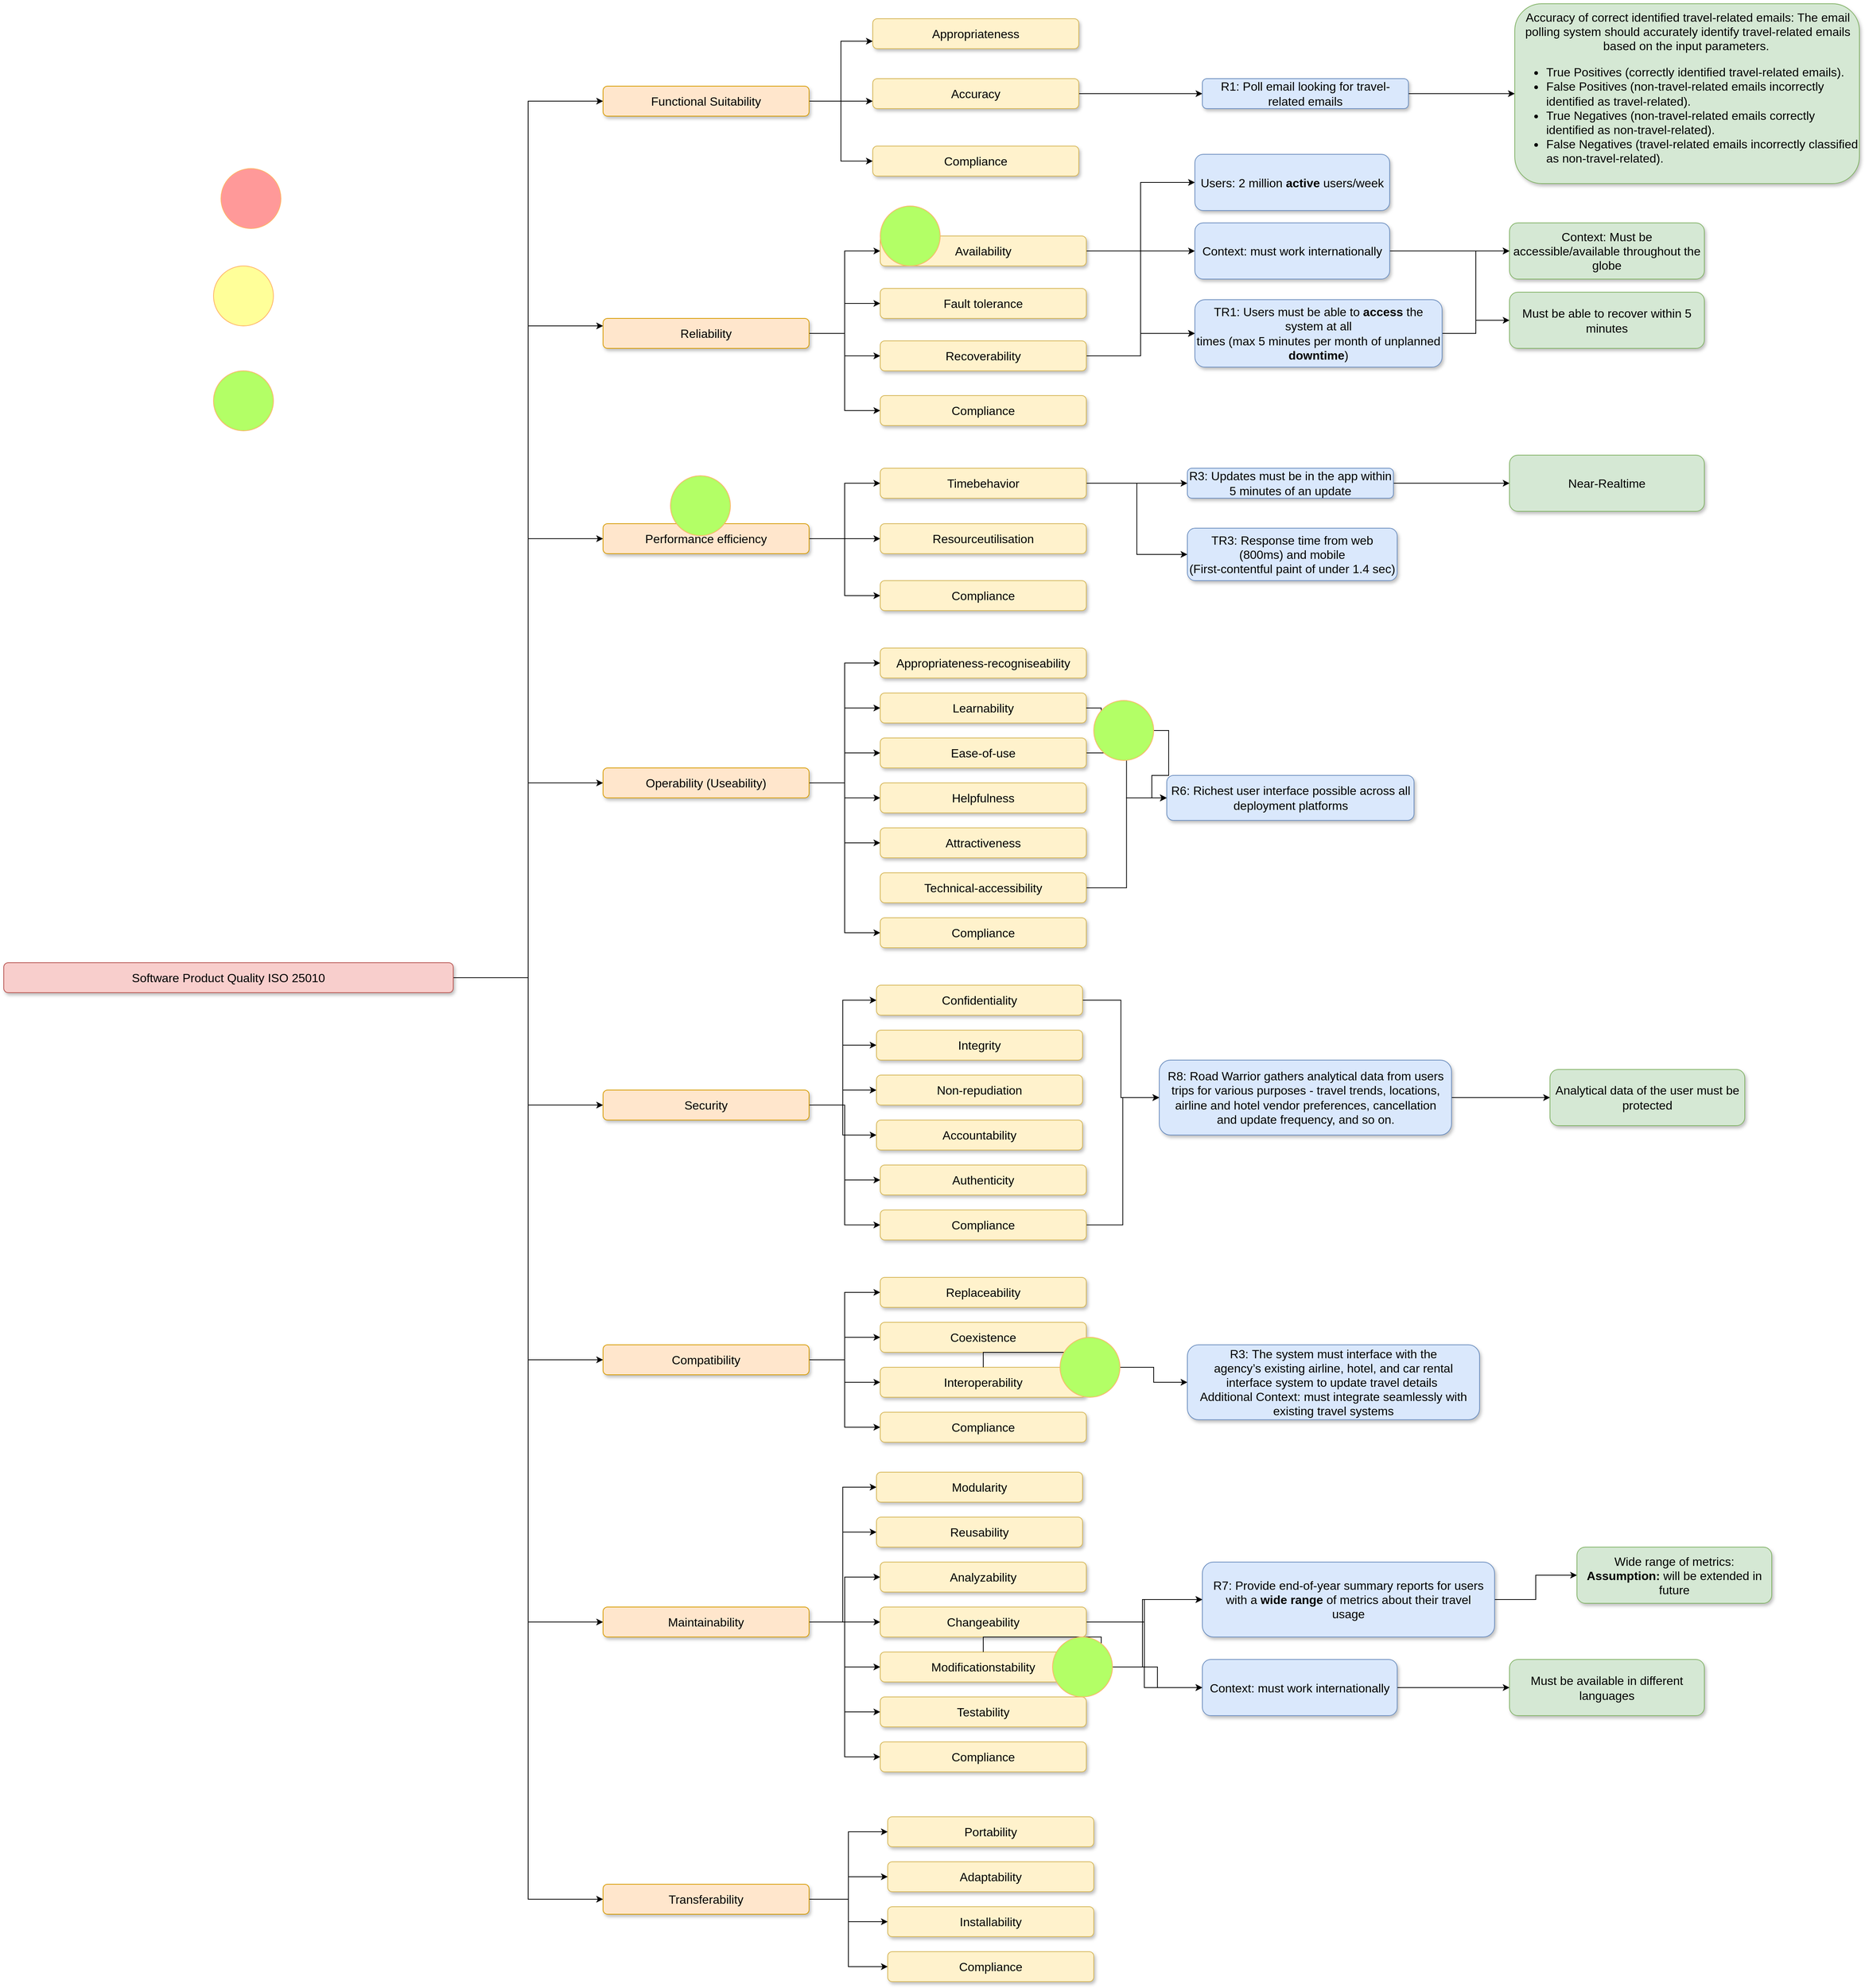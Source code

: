 <mxfile version="21.6.5" type="device" pages="4">
  <diagram name="Quality Requirements" id="iv_4Ps4gygiS_nUCAITV">
    <mxGraphModel dx="2930" dy="1823" grid="1" gridSize="10" guides="1" tooltips="1" connect="1" arrows="1" fold="1" page="1" pageScale="1" pageWidth="827" pageHeight="1169" math="0" shadow="0">
      <root>
        <mxCell id="0" />
        <mxCell id="1" parent="0" />
        <mxCell id="l4NpJqwwxEreyBUe0tFt-1" style="edgeStyle=orthogonalEdgeStyle;rounded=0;orthogonalLoop=1;jettySize=auto;html=1;entryX=0;entryY=0.5;entryDx=0;entryDy=0;" parent="1" source="l4NpJqwwxEreyBUe0tFt-9" target="l4NpJqwwxEreyBUe0tFt-13" edge="1">
          <mxGeometry relative="1" as="geometry" />
        </mxCell>
        <mxCell id="l4NpJqwwxEreyBUe0tFt-2" style="edgeStyle=orthogonalEdgeStyle;rounded=0;orthogonalLoop=1;jettySize=auto;html=1;entryX=0;entryY=0.25;entryDx=0;entryDy=0;" parent="1" source="l4NpJqwwxEreyBUe0tFt-9" target="l4NpJqwwxEreyBUe0tFt-18" edge="1">
          <mxGeometry relative="1" as="geometry" />
        </mxCell>
        <mxCell id="l4NpJqwwxEreyBUe0tFt-3" style="edgeStyle=orthogonalEdgeStyle;rounded=0;orthogonalLoop=1;jettySize=auto;html=1;entryX=0;entryY=0.5;entryDx=0;entryDy=0;" parent="1" source="l4NpJqwwxEreyBUe0tFt-9" target="l4NpJqwwxEreyBUe0tFt-22" edge="1">
          <mxGeometry relative="1" as="geometry" />
        </mxCell>
        <mxCell id="l4NpJqwwxEreyBUe0tFt-4" style="edgeStyle=orthogonalEdgeStyle;rounded=0;orthogonalLoop=1;jettySize=auto;html=1;entryX=0;entryY=0.5;entryDx=0;entryDy=0;" parent="1" source="l4NpJqwwxEreyBUe0tFt-9" target="l4NpJqwwxEreyBUe0tFt-29" edge="1">
          <mxGeometry relative="1" as="geometry" />
        </mxCell>
        <mxCell id="l4NpJqwwxEreyBUe0tFt-5" style="edgeStyle=orthogonalEdgeStyle;rounded=0;orthogonalLoop=1;jettySize=auto;html=1;entryX=0;entryY=0.5;entryDx=0;entryDy=0;" parent="1" source="l4NpJqwwxEreyBUe0tFt-9" target="l4NpJqwwxEreyBUe0tFt-36" edge="1">
          <mxGeometry relative="1" as="geometry" />
        </mxCell>
        <mxCell id="l4NpJqwwxEreyBUe0tFt-6" style="edgeStyle=orthogonalEdgeStyle;rounded=0;orthogonalLoop=1;jettySize=auto;html=1;entryX=0;entryY=0.5;entryDx=0;entryDy=0;" parent="1" source="l4NpJqwwxEreyBUe0tFt-9" target="l4NpJqwwxEreyBUe0tFt-41" edge="1">
          <mxGeometry relative="1" as="geometry" />
        </mxCell>
        <mxCell id="l4NpJqwwxEreyBUe0tFt-7" style="edgeStyle=orthogonalEdgeStyle;rounded=0;orthogonalLoop=1;jettySize=auto;html=1;entryX=0;entryY=0.5;entryDx=0;entryDy=0;" parent="1" source="l4NpJqwwxEreyBUe0tFt-9" target="l4NpJqwwxEreyBUe0tFt-54" edge="1">
          <mxGeometry relative="1" as="geometry" />
        </mxCell>
        <mxCell id="l4NpJqwwxEreyBUe0tFt-8" style="edgeStyle=orthogonalEdgeStyle;rounded=0;orthogonalLoop=1;jettySize=auto;html=1;entryX=0;entryY=0.5;entryDx=0;entryDy=0;" parent="1" source="l4NpJqwwxEreyBUe0tFt-9" target="l4NpJqwwxEreyBUe0tFt-49" edge="1">
          <mxGeometry relative="1" as="geometry" />
        </mxCell>
        <mxCell id="l4NpJqwwxEreyBUe0tFt-9" value="Software Product Quality ISO 25010" style="whiteSpace=wrap;html=1;rounded=1;shadow=1;strokeWidth=1;fontSize=16;align=center;fillColor=#f8cecc;strokeColor=#b85450;" parent="1" vertex="1">
          <mxGeometry x="-1650" y="420" width="600" height="40" as="geometry" />
        </mxCell>
        <mxCell id="l4NpJqwwxEreyBUe0tFt-10" style="edgeStyle=orthogonalEdgeStyle;rounded=0;orthogonalLoop=1;jettySize=auto;html=1;entryX=0;entryY=0.75;entryDx=0;entryDy=0;" parent="1" source="l4NpJqwwxEreyBUe0tFt-13" target="l4NpJqwwxEreyBUe0tFt-55" edge="1">
          <mxGeometry relative="1" as="geometry" />
        </mxCell>
        <mxCell id="l4NpJqwwxEreyBUe0tFt-11" style="edgeStyle=orthogonalEdgeStyle;rounded=0;orthogonalLoop=1;jettySize=auto;html=1;entryX=0;entryY=0.75;entryDx=0;entryDy=0;" parent="1" source="l4NpJqwwxEreyBUe0tFt-13" target="l4NpJqwwxEreyBUe0tFt-56" edge="1">
          <mxGeometry relative="1" as="geometry" />
        </mxCell>
        <mxCell id="l4NpJqwwxEreyBUe0tFt-12" style="edgeStyle=orthogonalEdgeStyle;rounded=0;orthogonalLoop=1;jettySize=auto;html=1;entryX=0;entryY=0.5;entryDx=0;entryDy=0;" parent="1" source="l4NpJqwwxEreyBUe0tFt-13" target="l4NpJqwwxEreyBUe0tFt-57" edge="1">
          <mxGeometry relative="1" as="geometry" />
        </mxCell>
        <mxCell id="l4NpJqwwxEreyBUe0tFt-13" value="Functional Suitability" style="whiteSpace=wrap;html=1;rounded=1;shadow=1;strokeWidth=1;fontSize=16;align=center;fillColor=#ffe6cc;strokeColor=#d79b00;" parent="1" vertex="1">
          <mxGeometry x="-850" y="-750" width="275" height="40" as="geometry" />
        </mxCell>
        <mxCell id="l4NpJqwwxEreyBUe0tFt-14" style="edgeStyle=orthogonalEdgeStyle;rounded=0;orthogonalLoop=1;jettySize=auto;html=1;entryX=0;entryY=0.5;entryDx=0;entryDy=0;" parent="1" source="l4NpJqwwxEreyBUe0tFt-18" target="l4NpJqwwxEreyBUe0tFt-58" edge="1">
          <mxGeometry relative="1" as="geometry" />
        </mxCell>
        <mxCell id="l4NpJqwwxEreyBUe0tFt-15" style="edgeStyle=orthogonalEdgeStyle;rounded=0;orthogonalLoop=1;jettySize=auto;html=1;entryX=0;entryY=0.5;entryDx=0;entryDy=0;" parent="1" source="l4NpJqwwxEreyBUe0tFt-18" target="l4NpJqwwxEreyBUe0tFt-59" edge="1">
          <mxGeometry relative="1" as="geometry" />
        </mxCell>
        <mxCell id="l4NpJqwwxEreyBUe0tFt-16" style="edgeStyle=orthogonalEdgeStyle;rounded=0;orthogonalLoop=1;jettySize=auto;html=1;entryX=0;entryY=0.5;entryDx=0;entryDy=0;" parent="1" source="l4NpJqwwxEreyBUe0tFt-18" target="l4NpJqwwxEreyBUe0tFt-60" edge="1">
          <mxGeometry relative="1" as="geometry" />
        </mxCell>
        <mxCell id="l4NpJqwwxEreyBUe0tFt-17" style="edgeStyle=orthogonalEdgeStyle;rounded=0;orthogonalLoop=1;jettySize=auto;html=1;entryX=0;entryY=0.5;entryDx=0;entryDy=0;" parent="1" source="l4NpJqwwxEreyBUe0tFt-18" target="l4NpJqwwxEreyBUe0tFt-61" edge="1">
          <mxGeometry relative="1" as="geometry" />
        </mxCell>
        <mxCell id="l4NpJqwwxEreyBUe0tFt-18" value="Reliability" style="whiteSpace=wrap;html=1;rounded=1;shadow=1;strokeWidth=1;fontSize=16;align=center;fillColor=#ffe6cc;strokeColor=#d79b00;" parent="1" vertex="1">
          <mxGeometry x="-850" y="-440" width="275" height="40" as="geometry" />
        </mxCell>
        <mxCell id="l4NpJqwwxEreyBUe0tFt-19" style="edgeStyle=orthogonalEdgeStyle;rounded=0;orthogonalLoop=1;jettySize=auto;html=1;entryX=0;entryY=0.5;entryDx=0;entryDy=0;" parent="1" source="l4NpJqwwxEreyBUe0tFt-22" target="l4NpJqwwxEreyBUe0tFt-62" edge="1">
          <mxGeometry relative="1" as="geometry" />
        </mxCell>
        <mxCell id="l4NpJqwwxEreyBUe0tFt-20" style="edgeStyle=orthogonalEdgeStyle;rounded=0;orthogonalLoop=1;jettySize=auto;html=1;entryX=0;entryY=0.5;entryDx=0;entryDy=0;" parent="1" source="l4NpJqwwxEreyBUe0tFt-22" target="l4NpJqwwxEreyBUe0tFt-63" edge="1">
          <mxGeometry relative="1" as="geometry" />
        </mxCell>
        <mxCell id="l4NpJqwwxEreyBUe0tFt-21" style="edgeStyle=orthogonalEdgeStyle;rounded=0;orthogonalLoop=1;jettySize=auto;html=1;entryX=0;entryY=0.5;entryDx=0;entryDy=0;" parent="1" source="l4NpJqwwxEreyBUe0tFt-22" target="l4NpJqwwxEreyBUe0tFt-64" edge="1">
          <mxGeometry relative="1" as="geometry" />
        </mxCell>
        <mxCell id="l4NpJqwwxEreyBUe0tFt-22" value="Performance efficiency" style="whiteSpace=wrap;html=1;rounded=1;shadow=1;strokeWidth=1;fontSize=16;align=center;fillColor=#ffe6cc;strokeColor=#d79b00;" parent="1" vertex="1">
          <mxGeometry x="-850" y="-166" width="275" height="40" as="geometry" />
        </mxCell>
        <mxCell id="l4NpJqwwxEreyBUe0tFt-23" style="edgeStyle=orthogonalEdgeStyle;rounded=0;orthogonalLoop=1;jettySize=auto;html=1;entryX=0;entryY=0.5;entryDx=0;entryDy=0;" parent="1" source="l4NpJqwwxEreyBUe0tFt-29" target="l4NpJqwwxEreyBUe0tFt-65" edge="1">
          <mxGeometry relative="1" as="geometry" />
        </mxCell>
        <mxCell id="l4NpJqwwxEreyBUe0tFt-24" style="edgeStyle=orthogonalEdgeStyle;rounded=0;orthogonalLoop=1;jettySize=auto;html=1;entryX=0;entryY=0.5;entryDx=0;entryDy=0;" parent="1" source="l4NpJqwwxEreyBUe0tFt-29" target="l4NpJqwwxEreyBUe0tFt-66" edge="1">
          <mxGeometry relative="1" as="geometry" />
        </mxCell>
        <mxCell id="l4NpJqwwxEreyBUe0tFt-25" style="edgeStyle=orthogonalEdgeStyle;rounded=0;orthogonalLoop=1;jettySize=auto;html=1;entryX=0;entryY=0.5;entryDx=0;entryDy=0;" parent="1" source="l4NpJqwwxEreyBUe0tFt-29" target="l4NpJqwwxEreyBUe0tFt-67" edge="1">
          <mxGeometry relative="1" as="geometry" />
        </mxCell>
        <mxCell id="l4NpJqwwxEreyBUe0tFt-26" style="edgeStyle=orthogonalEdgeStyle;rounded=0;orthogonalLoop=1;jettySize=auto;html=1;entryX=0;entryY=0.5;entryDx=0;entryDy=0;" parent="1" source="l4NpJqwwxEreyBUe0tFt-29" target="l4NpJqwwxEreyBUe0tFt-68" edge="1">
          <mxGeometry relative="1" as="geometry" />
        </mxCell>
        <mxCell id="l4NpJqwwxEreyBUe0tFt-27" style="edgeStyle=orthogonalEdgeStyle;rounded=0;orthogonalLoop=1;jettySize=auto;html=1;entryX=0;entryY=0.5;entryDx=0;entryDy=0;" parent="1" source="l4NpJqwwxEreyBUe0tFt-29" target="l4NpJqwwxEreyBUe0tFt-69" edge="1">
          <mxGeometry relative="1" as="geometry" />
        </mxCell>
        <mxCell id="l4NpJqwwxEreyBUe0tFt-28" style="edgeStyle=orthogonalEdgeStyle;rounded=0;orthogonalLoop=1;jettySize=auto;html=1;entryX=0;entryY=0.5;entryDx=0;entryDy=0;" parent="1" source="l4NpJqwwxEreyBUe0tFt-29" target="l4NpJqwwxEreyBUe0tFt-71" edge="1">
          <mxGeometry relative="1" as="geometry" />
        </mxCell>
        <mxCell id="l4NpJqwwxEreyBUe0tFt-29" value="Operability (Useability)" style="whiteSpace=wrap;html=1;rounded=1;shadow=1;strokeWidth=1;fontSize=16;align=center;fillColor=#ffe6cc;strokeColor=#d79b00;" parent="1" vertex="1">
          <mxGeometry x="-850" y="160" width="275" height="40" as="geometry" />
        </mxCell>
        <mxCell id="l4NpJqwwxEreyBUe0tFt-30" style="edgeStyle=orthogonalEdgeStyle;rounded=0;orthogonalLoop=1;jettySize=auto;html=1;entryX=0;entryY=0.5;entryDx=0;entryDy=0;" parent="1" source="l4NpJqwwxEreyBUe0tFt-36" target="l4NpJqwwxEreyBUe0tFt-72" edge="1">
          <mxGeometry relative="1" as="geometry" />
        </mxCell>
        <mxCell id="l4NpJqwwxEreyBUe0tFt-31" style="edgeStyle=orthogonalEdgeStyle;rounded=0;orthogonalLoop=1;jettySize=auto;html=1;entryX=0;entryY=0.5;entryDx=0;entryDy=0;" parent="1" source="l4NpJqwwxEreyBUe0tFt-36" target="l4NpJqwwxEreyBUe0tFt-73" edge="1">
          <mxGeometry relative="1" as="geometry" />
        </mxCell>
        <mxCell id="l4NpJqwwxEreyBUe0tFt-32" style="edgeStyle=orthogonalEdgeStyle;rounded=0;orthogonalLoop=1;jettySize=auto;html=1;" parent="1" source="l4NpJqwwxEreyBUe0tFt-36" target="l4NpJqwwxEreyBUe0tFt-74" edge="1">
          <mxGeometry relative="1" as="geometry" />
        </mxCell>
        <mxCell id="l4NpJqwwxEreyBUe0tFt-33" style="edgeStyle=orthogonalEdgeStyle;rounded=0;orthogonalLoop=1;jettySize=auto;html=1;entryX=0;entryY=0.5;entryDx=0;entryDy=0;" parent="1" source="l4NpJqwwxEreyBUe0tFt-36" target="l4NpJqwwxEreyBUe0tFt-75" edge="1">
          <mxGeometry relative="1" as="geometry" />
        </mxCell>
        <mxCell id="l4NpJqwwxEreyBUe0tFt-34" style="edgeStyle=orthogonalEdgeStyle;rounded=0;orthogonalLoop=1;jettySize=auto;html=1;entryX=0;entryY=0.5;entryDx=0;entryDy=0;" parent="1" source="l4NpJqwwxEreyBUe0tFt-36" target="l4NpJqwwxEreyBUe0tFt-76" edge="1">
          <mxGeometry relative="1" as="geometry" />
        </mxCell>
        <mxCell id="l4NpJqwwxEreyBUe0tFt-35" style="edgeStyle=orthogonalEdgeStyle;rounded=0;orthogonalLoop=1;jettySize=auto;html=1;entryX=0;entryY=0.5;entryDx=0;entryDy=0;" parent="1" source="l4NpJqwwxEreyBUe0tFt-36" target="l4NpJqwwxEreyBUe0tFt-77" edge="1">
          <mxGeometry relative="1" as="geometry" />
        </mxCell>
        <mxCell id="l4NpJqwwxEreyBUe0tFt-36" value="Security" style="whiteSpace=wrap;html=1;rounded=1;shadow=1;strokeWidth=1;fontSize=16;align=center;fillColor=#ffe6cc;strokeColor=#d79b00;" parent="1" vertex="1">
          <mxGeometry x="-850" y="590" width="275" height="40" as="geometry" />
        </mxCell>
        <mxCell id="l4NpJqwwxEreyBUe0tFt-37" style="edgeStyle=orthogonalEdgeStyle;rounded=0;orthogonalLoop=1;jettySize=auto;html=1;entryX=0;entryY=0.5;entryDx=0;entryDy=0;" parent="1" source="l4NpJqwwxEreyBUe0tFt-41" target="l4NpJqwwxEreyBUe0tFt-78" edge="1">
          <mxGeometry relative="1" as="geometry" />
        </mxCell>
        <mxCell id="l4NpJqwwxEreyBUe0tFt-38" style="edgeStyle=orthogonalEdgeStyle;rounded=0;orthogonalLoop=1;jettySize=auto;html=1;entryX=0;entryY=0.5;entryDx=0;entryDy=0;" parent="1" source="l4NpJqwwxEreyBUe0tFt-41" target="l4NpJqwwxEreyBUe0tFt-79" edge="1">
          <mxGeometry relative="1" as="geometry" />
        </mxCell>
        <mxCell id="l4NpJqwwxEreyBUe0tFt-39" style="edgeStyle=orthogonalEdgeStyle;rounded=0;orthogonalLoop=1;jettySize=auto;html=1;entryX=0;entryY=0.5;entryDx=0;entryDy=0;" parent="1" source="l4NpJqwwxEreyBUe0tFt-41" target="l4NpJqwwxEreyBUe0tFt-80" edge="1">
          <mxGeometry relative="1" as="geometry" />
        </mxCell>
        <mxCell id="l4NpJqwwxEreyBUe0tFt-40" style="edgeStyle=orthogonalEdgeStyle;rounded=0;orthogonalLoop=1;jettySize=auto;html=1;entryX=0;entryY=0.5;entryDx=0;entryDy=0;" parent="1" source="l4NpJqwwxEreyBUe0tFt-41" target="l4NpJqwwxEreyBUe0tFt-81" edge="1">
          <mxGeometry relative="1" as="geometry" />
        </mxCell>
        <mxCell id="l4NpJqwwxEreyBUe0tFt-41" value="Compatibility" style="whiteSpace=wrap;html=1;rounded=1;shadow=1;strokeWidth=1;fontSize=16;align=center;fillColor=#ffe6cc;strokeColor=#d79b00;" parent="1" vertex="1">
          <mxGeometry x="-850" y="930" width="275" height="40" as="geometry" />
        </mxCell>
        <mxCell id="l4NpJqwwxEreyBUe0tFt-42" style="edgeStyle=orthogonalEdgeStyle;rounded=0;orthogonalLoop=1;jettySize=auto;html=1;entryX=0;entryY=0.5;entryDx=0;entryDy=0;" parent="1" source="l4NpJqwwxEreyBUe0tFt-49" target="l4NpJqwwxEreyBUe0tFt-82" edge="1">
          <mxGeometry relative="1" as="geometry" />
        </mxCell>
        <mxCell id="l4NpJqwwxEreyBUe0tFt-43" style="edgeStyle=orthogonalEdgeStyle;rounded=0;orthogonalLoop=1;jettySize=auto;html=1;entryX=0;entryY=0.5;entryDx=0;entryDy=0;" parent="1" source="l4NpJqwwxEreyBUe0tFt-49" target="l4NpJqwwxEreyBUe0tFt-83" edge="1">
          <mxGeometry relative="1" as="geometry" />
        </mxCell>
        <mxCell id="l4NpJqwwxEreyBUe0tFt-44" style="edgeStyle=orthogonalEdgeStyle;rounded=0;orthogonalLoop=1;jettySize=auto;html=1;entryX=0;entryY=0.5;entryDx=0;entryDy=0;" parent="1" source="l4NpJqwwxEreyBUe0tFt-49" target="l4NpJqwwxEreyBUe0tFt-84" edge="1">
          <mxGeometry relative="1" as="geometry" />
        </mxCell>
        <mxCell id="l4NpJqwwxEreyBUe0tFt-45" style="edgeStyle=orthogonalEdgeStyle;rounded=0;orthogonalLoop=1;jettySize=auto;html=1;entryX=0;entryY=0.5;entryDx=0;entryDy=0;" parent="1" source="l4NpJqwwxEreyBUe0tFt-49" target="l4NpJqwwxEreyBUe0tFt-85" edge="1">
          <mxGeometry relative="1" as="geometry" />
        </mxCell>
        <mxCell id="l4NpJqwwxEreyBUe0tFt-46" style="edgeStyle=orthogonalEdgeStyle;rounded=0;orthogonalLoop=1;jettySize=auto;html=1;entryX=0;entryY=0.5;entryDx=0;entryDy=0;" parent="1" source="l4NpJqwwxEreyBUe0tFt-49" target="l4NpJqwwxEreyBUe0tFt-86" edge="1">
          <mxGeometry relative="1" as="geometry" />
        </mxCell>
        <mxCell id="l4NpJqwwxEreyBUe0tFt-47" style="edgeStyle=orthogonalEdgeStyle;rounded=0;orthogonalLoop=1;jettySize=auto;html=1;entryX=0;entryY=0.5;entryDx=0;entryDy=0;" parent="1" source="l4NpJqwwxEreyBUe0tFt-49" target="l4NpJqwwxEreyBUe0tFt-87" edge="1">
          <mxGeometry relative="1" as="geometry" />
        </mxCell>
        <mxCell id="l4NpJqwwxEreyBUe0tFt-48" style="edgeStyle=orthogonalEdgeStyle;rounded=0;orthogonalLoop=1;jettySize=auto;html=1;entryX=0;entryY=0.5;entryDx=0;entryDy=0;" parent="1" source="l4NpJqwwxEreyBUe0tFt-49" target="l4NpJqwwxEreyBUe0tFt-88" edge="1">
          <mxGeometry relative="1" as="geometry" />
        </mxCell>
        <mxCell id="l4NpJqwwxEreyBUe0tFt-49" value="Maintainability" style="whiteSpace=wrap;html=1;rounded=1;shadow=1;strokeWidth=1;fontSize=16;align=center;fillColor=#ffe6cc;strokeColor=#d79b00;" parent="1" vertex="1">
          <mxGeometry x="-850" y="1280" width="275" height="40" as="geometry" />
        </mxCell>
        <mxCell id="l4NpJqwwxEreyBUe0tFt-50" style="edgeStyle=orthogonalEdgeStyle;rounded=0;orthogonalLoop=1;jettySize=auto;html=1;entryX=0;entryY=0.5;entryDx=0;entryDy=0;" parent="1" source="l4NpJqwwxEreyBUe0tFt-54" target="l4NpJqwwxEreyBUe0tFt-89" edge="1">
          <mxGeometry relative="1" as="geometry" />
        </mxCell>
        <mxCell id="l4NpJqwwxEreyBUe0tFt-51" style="edgeStyle=orthogonalEdgeStyle;rounded=0;orthogonalLoop=1;jettySize=auto;html=1;entryX=0;entryY=0.5;entryDx=0;entryDy=0;" parent="1" source="l4NpJqwwxEreyBUe0tFt-54" target="l4NpJqwwxEreyBUe0tFt-90" edge="1">
          <mxGeometry relative="1" as="geometry" />
        </mxCell>
        <mxCell id="l4NpJqwwxEreyBUe0tFt-52" style="edgeStyle=orthogonalEdgeStyle;rounded=0;orthogonalLoop=1;jettySize=auto;html=1;entryX=0;entryY=0.5;entryDx=0;entryDy=0;" parent="1" source="l4NpJqwwxEreyBUe0tFt-54" target="l4NpJqwwxEreyBUe0tFt-91" edge="1">
          <mxGeometry relative="1" as="geometry" />
        </mxCell>
        <mxCell id="l4NpJqwwxEreyBUe0tFt-53" style="edgeStyle=orthogonalEdgeStyle;rounded=0;orthogonalLoop=1;jettySize=auto;html=1;entryX=0;entryY=0.5;entryDx=0;entryDy=0;" parent="1" source="l4NpJqwwxEreyBUe0tFt-54" target="l4NpJqwwxEreyBUe0tFt-92" edge="1">
          <mxGeometry relative="1" as="geometry" />
        </mxCell>
        <mxCell id="l4NpJqwwxEreyBUe0tFt-54" value="Transferability" style="whiteSpace=wrap;html=1;rounded=1;shadow=1;strokeWidth=1;fontSize=16;align=center;fillColor=#ffe6cc;strokeColor=#d79b00;" parent="1" vertex="1">
          <mxGeometry x="-850" y="1650" width="275" height="40" as="geometry" />
        </mxCell>
        <mxCell id="l4NpJqwwxEreyBUe0tFt-55" value="Appropriateness" style="whiteSpace=wrap;html=1;rounded=1;shadow=1;strokeWidth=1;fontSize=16;align=center;fillColor=#fff2cc;strokeColor=#d6b656;" parent="1" vertex="1">
          <mxGeometry x="-490" y="-840" width="275" height="40" as="geometry" />
        </mxCell>
        <mxCell id="l4NpJqwwxEreyBUe0tFt-94" style="edgeStyle=orthogonalEdgeStyle;rounded=0;orthogonalLoop=1;jettySize=auto;html=1;entryX=0;entryY=0.5;entryDx=0;entryDy=0;" parent="1" source="l4NpJqwwxEreyBUe0tFt-56" target="l4NpJqwwxEreyBUe0tFt-93" edge="1">
          <mxGeometry relative="1" as="geometry" />
        </mxCell>
        <mxCell id="l4NpJqwwxEreyBUe0tFt-56" value="Accuracy" style="whiteSpace=wrap;html=1;rounded=1;shadow=1;strokeWidth=1;fontSize=16;align=center;fillColor=#fff2cc;strokeColor=#d6b656;" parent="1" vertex="1">
          <mxGeometry x="-490" y="-760" width="275" height="40" as="geometry" />
        </mxCell>
        <mxCell id="l4NpJqwwxEreyBUe0tFt-57" value="Compliance" style="whiteSpace=wrap;html=1;rounded=1;shadow=1;strokeWidth=1;fontSize=16;align=center;fillColor=#fff2cc;strokeColor=#d6b656;" parent="1" vertex="1">
          <mxGeometry x="-490" y="-670" width="275" height="40" as="geometry" />
        </mxCell>
        <mxCell id="RVIN2lX1wB-7L11-cJDo-13" style="edgeStyle=orthogonalEdgeStyle;rounded=0;orthogonalLoop=1;jettySize=auto;html=1;entryX=0;entryY=0.5;entryDx=0;entryDy=0;" parent="1" source="l4NpJqwwxEreyBUe0tFt-58" target="RVIN2lX1wB-7L11-cJDo-12" edge="1">
          <mxGeometry relative="1" as="geometry" />
        </mxCell>
        <mxCell id="RVIN2lX1wB-7L11-cJDo-20" style="edgeStyle=orthogonalEdgeStyle;rounded=0;orthogonalLoop=1;jettySize=auto;html=1;entryX=0;entryY=0.5;entryDx=0;entryDy=0;" parent="1" source="l4NpJqwwxEreyBUe0tFt-58" target="RVIN2lX1wB-7L11-cJDo-18" edge="1">
          <mxGeometry relative="1" as="geometry" />
        </mxCell>
        <mxCell id="RVIN2lX1wB-7L11-cJDo-24" style="edgeStyle=orthogonalEdgeStyle;rounded=0;orthogonalLoop=1;jettySize=auto;html=1;entryX=0;entryY=0.5;entryDx=0;entryDy=0;" parent="1" source="l4NpJqwwxEreyBUe0tFt-58" target="RVIN2lX1wB-7L11-cJDo-23" edge="1">
          <mxGeometry relative="1" as="geometry" />
        </mxCell>
        <mxCell id="l4NpJqwwxEreyBUe0tFt-58" value="Availability" style="whiteSpace=wrap;html=1;rounded=1;shadow=1;strokeWidth=1;fontSize=16;align=center;fillColor=#fff2cc;strokeColor=#d6b656;" parent="1" vertex="1">
          <mxGeometry x="-480" y="-550" width="275" height="40" as="geometry" />
        </mxCell>
        <mxCell id="l4NpJqwwxEreyBUe0tFt-59" value="Fault tolerance" style="whiteSpace=wrap;html=1;rounded=1;shadow=1;strokeWidth=1;fontSize=16;align=center;fillColor=#fff2cc;strokeColor=#d6b656;" parent="1" vertex="1">
          <mxGeometry x="-480" y="-480" width="275" height="40" as="geometry" />
        </mxCell>
        <mxCell id="RVIN2lX1wB-7L11-cJDo-14" style="edgeStyle=orthogonalEdgeStyle;rounded=0;orthogonalLoop=1;jettySize=auto;html=1;entryX=0;entryY=0.5;entryDx=0;entryDy=0;" parent="1" source="l4NpJqwwxEreyBUe0tFt-60" target="RVIN2lX1wB-7L11-cJDo-12" edge="1">
          <mxGeometry relative="1" as="geometry" />
        </mxCell>
        <mxCell id="l4NpJqwwxEreyBUe0tFt-60" value="Recoverability" style="whiteSpace=wrap;html=1;rounded=1;shadow=1;strokeWidth=1;fontSize=16;align=center;fillColor=#fff2cc;strokeColor=#d6b656;" parent="1" vertex="1">
          <mxGeometry x="-480" y="-410" width="275" height="40" as="geometry" />
        </mxCell>
        <mxCell id="l4NpJqwwxEreyBUe0tFt-61" value="Compliance" style="whiteSpace=wrap;html=1;rounded=1;shadow=1;strokeWidth=1;fontSize=16;align=center;fillColor=#fff2cc;strokeColor=#d6b656;" parent="1" vertex="1">
          <mxGeometry x="-480" y="-337" width="275" height="40" as="geometry" />
        </mxCell>
        <mxCell id="RVIN2lX1wB-7L11-cJDo-2" style="edgeStyle=orthogonalEdgeStyle;rounded=0;orthogonalLoop=1;jettySize=auto;html=1;entryX=0;entryY=0.5;entryDx=0;entryDy=0;" parent="1" source="l4NpJqwwxEreyBUe0tFt-62" target="RVIN2lX1wB-7L11-cJDo-1" edge="1">
          <mxGeometry relative="1" as="geometry" />
        </mxCell>
        <mxCell id="RVIN2lX1wB-7L11-cJDo-17" style="edgeStyle=orthogonalEdgeStyle;rounded=0;orthogonalLoop=1;jettySize=auto;html=1;entryX=0;entryY=0.5;entryDx=0;entryDy=0;" parent="1" source="l4NpJqwwxEreyBUe0tFt-62" target="RVIN2lX1wB-7L11-cJDo-16" edge="1">
          <mxGeometry relative="1" as="geometry" />
        </mxCell>
        <mxCell id="l4NpJqwwxEreyBUe0tFt-62" value="Timebehavior" style="whiteSpace=wrap;html=1;rounded=1;shadow=1;strokeWidth=1;fontSize=16;align=center;fillColor=#fff2cc;strokeColor=#d6b656;" parent="1" vertex="1">
          <mxGeometry x="-480" y="-240" width="275" height="40" as="geometry" />
        </mxCell>
        <mxCell id="l4NpJqwwxEreyBUe0tFt-63" value="Resourceutilisation" style="whiteSpace=wrap;html=1;rounded=1;shadow=1;strokeWidth=1;fontSize=16;align=center;fillColor=#fff2cc;strokeColor=#d6b656;" parent="1" vertex="1">
          <mxGeometry x="-480" y="-166" width="275" height="40" as="geometry" />
        </mxCell>
        <mxCell id="l4NpJqwwxEreyBUe0tFt-64" value="Compliance" style="whiteSpace=wrap;html=1;rounded=1;shadow=1;strokeWidth=1;fontSize=16;align=center;fillColor=#fff2cc;strokeColor=#d6b656;" parent="1" vertex="1">
          <mxGeometry x="-480" y="-90" width="275" height="40" as="geometry" />
        </mxCell>
        <mxCell id="l4NpJqwwxEreyBUe0tFt-65" value="Appropriateness-recogniseability" style="whiteSpace=wrap;html=1;rounded=1;shadow=1;strokeWidth=1;fontSize=16;align=center;fillColor=#fff2cc;strokeColor=#d6b656;" parent="1" vertex="1">
          <mxGeometry x="-480" width="275" height="40" as="geometry" />
        </mxCell>
        <mxCell id="RVIN2lX1wB-7L11-cJDo-6" style="edgeStyle=orthogonalEdgeStyle;rounded=0;orthogonalLoop=1;jettySize=auto;html=1;entryX=0;entryY=0.5;entryDx=0;entryDy=0;" parent="1" source="vnKCYGGPxsify15AVqf5-5" target="RVIN2lX1wB-7L11-cJDo-3" edge="1">
          <mxGeometry relative="1" as="geometry" />
        </mxCell>
        <mxCell id="l4NpJqwwxEreyBUe0tFt-66" value="Learnability" style="whiteSpace=wrap;html=1;rounded=1;shadow=1;strokeWidth=1;fontSize=16;align=center;fillColor=#fff2cc;strokeColor=#d6b656;" parent="1" vertex="1">
          <mxGeometry x="-480" y="60" width="275" height="40" as="geometry" />
        </mxCell>
        <mxCell id="RVIN2lX1wB-7L11-cJDo-5" style="edgeStyle=orthogonalEdgeStyle;rounded=0;orthogonalLoop=1;jettySize=auto;html=1;entryX=0;entryY=0.5;entryDx=0;entryDy=0;" parent="1" source="l4NpJqwwxEreyBUe0tFt-67" target="RVIN2lX1wB-7L11-cJDo-3" edge="1">
          <mxGeometry relative="1" as="geometry" />
        </mxCell>
        <mxCell id="l4NpJqwwxEreyBUe0tFt-67" value="Ease-of-use" style="whiteSpace=wrap;html=1;rounded=1;shadow=1;strokeWidth=1;fontSize=16;align=center;fillColor=#fff2cc;strokeColor=#d6b656;" parent="1" vertex="1">
          <mxGeometry x="-480" y="120" width="275" height="40" as="geometry" />
        </mxCell>
        <mxCell id="l4NpJqwwxEreyBUe0tFt-68" value="Helpfulness" style="whiteSpace=wrap;html=1;rounded=1;shadow=1;strokeWidth=1;fontSize=16;align=center;fillColor=#fff2cc;strokeColor=#d6b656;" parent="1" vertex="1">
          <mxGeometry x="-480" y="180" width="275" height="40" as="geometry" />
        </mxCell>
        <mxCell id="l4NpJqwwxEreyBUe0tFt-69" value="Attractiveness" style="whiteSpace=wrap;html=1;rounded=1;shadow=1;strokeWidth=1;fontSize=16;align=center;fillColor=#fff2cc;strokeColor=#d6b656;" parent="1" vertex="1">
          <mxGeometry x="-480" y="240" width="275" height="40" as="geometry" />
        </mxCell>
        <mxCell id="RVIN2lX1wB-7L11-cJDo-4" style="edgeStyle=orthogonalEdgeStyle;rounded=0;orthogonalLoop=1;jettySize=auto;html=1;entryX=0;entryY=0.5;entryDx=0;entryDy=0;" parent="1" source="l4NpJqwwxEreyBUe0tFt-70" target="RVIN2lX1wB-7L11-cJDo-3" edge="1">
          <mxGeometry relative="1" as="geometry" />
        </mxCell>
        <mxCell id="l4NpJqwwxEreyBUe0tFt-70" value="Technical-accessibility" style="whiteSpace=wrap;html=1;rounded=1;shadow=1;strokeWidth=1;fontSize=16;align=center;fillColor=#fff2cc;strokeColor=#d6b656;" parent="1" vertex="1">
          <mxGeometry x="-480" y="300" width="275" height="40" as="geometry" />
        </mxCell>
        <mxCell id="l4NpJqwwxEreyBUe0tFt-71" value="Compliance" style="whiteSpace=wrap;html=1;rounded=1;shadow=1;strokeWidth=1;fontSize=16;align=center;fillColor=#fff2cc;strokeColor=#d6b656;" parent="1" vertex="1">
          <mxGeometry x="-480" y="360" width="275" height="40" as="geometry" />
        </mxCell>
        <mxCell id="RVIN2lX1wB-7L11-cJDo-11" style="edgeStyle=orthogonalEdgeStyle;rounded=0;orthogonalLoop=1;jettySize=auto;html=1;entryX=0;entryY=0.5;entryDx=0;entryDy=0;" parent="1" source="l4NpJqwwxEreyBUe0tFt-72" target="RVIN2lX1wB-7L11-cJDo-10" edge="1">
          <mxGeometry relative="1" as="geometry" />
        </mxCell>
        <mxCell id="l4NpJqwwxEreyBUe0tFt-72" value="Confidentiality" style="whiteSpace=wrap;html=1;rounded=1;shadow=1;strokeWidth=1;fontSize=16;align=center;fillColor=#fff2cc;strokeColor=#d6b656;" parent="1" vertex="1">
          <mxGeometry x="-485" y="450" width="275" height="40" as="geometry" />
        </mxCell>
        <mxCell id="l4NpJqwwxEreyBUe0tFt-73" value="Integrity" style="whiteSpace=wrap;html=1;rounded=1;shadow=1;strokeWidth=1;fontSize=16;align=center;fillColor=#fff2cc;strokeColor=#d6b656;" parent="1" vertex="1">
          <mxGeometry x="-485" y="510" width="275" height="40" as="geometry" />
        </mxCell>
        <mxCell id="l4NpJqwwxEreyBUe0tFt-74" value="Non-repudiation" style="whiteSpace=wrap;html=1;rounded=1;shadow=1;strokeWidth=1;fontSize=16;align=center;fillColor=#fff2cc;strokeColor=#d6b656;" parent="1" vertex="1">
          <mxGeometry x="-485" y="570" width="275" height="40" as="geometry" />
        </mxCell>
        <mxCell id="l4NpJqwwxEreyBUe0tFt-75" value="Accountability" style="whiteSpace=wrap;html=1;rounded=1;shadow=1;strokeWidth=1;fontSize=16;align=center;fillColor=#fff2cc;strokeColor=#d6b656;" parent="1" vertex="1">
          <mxGeometry x="-485" y="630" width="275" height="40" as="geometry" />
        </mxCell>
        <mxCell id="l4NpJqwwxEreyBUe0tFt-76" value="Authenticity" style="whiteSpace=wrap;html=1;rounded=1;shadow=1;strokeWidth=1;fontSize=16;align=center;fillColor=#fff2cc;strokeColor=#d6b656;" parent="1" vertex="1">
          <mxGeometry x="-480" y="690" width="275" height="40" as="geometry" />
        </mxCell>
        <mxCell id="RVIN2lX1wB-7L11-cJDo-15" style="edgeStyle=orthogonalEdgeStyle;rounded=0;orthogonalLoop=1;jettySize=auto;html=1;entryX=0;entryY=0.5;entryDx=0;entryDy=0;" parent="1" source="l4NpJqwwxEreyBUe0tFt-77" target="RVIN2lX1wB-7L11-cJDo-10" edge="1">
          <mxGeometry relative="1" as="geometry" />
        </mxCell>
        <mxCell id="l4NpJqwwxEreyBUe0tFt-77" value="Compliance" style="whiteSpace=wrap;html=1;rounded=1;shadow=1;strokeWidth=1;fontSize=16;align=center;fillColor=#fff2cc;strokeColor=#d6b656;" parent="1" vertex="1">
          <mxGeometry x="-480" y="750" width="275" height="40" as="geometry" />
        </mxCell>
        <mxCell id="l4NpJqwwxEreyBUe0tFt-78" value="Replaceability" style="whiteSpace=wrap;html=1;rounded=1;shadow=1;strokeWidth=1;fontSize=16;align=center;fillColor=#fff2cc;strokeColor=#d6b656;" parent="1" vertex="1">
          <mxGeometry x="-480" y="840" width="275" height="40" as="geometry" />
        </mxCell>
        <mxCell id="l4NpJqwwxEreyBUe0tFt-79" value="Coexistence" style="whiteSpace=wrap;html=1;rounded=1;shadow=1;strokeWidth=1;fontSize=16;align=center;fillColor=#fff2cc;strokeColor=#d6b656;" parent="1" vertex="1">
          <mxGeometry x="-480" y="900" width="275" height="40" as="geometry" />
        </mxCell>
        <mxCell id="l4NpJqwwxEreyBUe0tFt-96" style="edgeStyle=orthogonalEdgeStyle;rounded=0;orthogonalLoop=1;jettySize=auto;html=1;entryX=0;entryY=0.5;entryDx=0;entryDy=0;" parent="1" source="vnKCYGGPxsify15AVqf5-10" target="l4NpJqwwxEreyBUe0tFt-95" edge="1">
          <mxGeometry relative="1" as="geometry" />
        </mxCell>
        <mxCell id="l4NpJqwwxEreyBUe0tFt-80" value="Interoperability" style="whiteSpace=wrap;html=1;rounded=1;shadow=1;strokeWidth=1;fontSize=16;align=center;fillColor=#fff2cc;strokeColor=#d6b656;" parent="1" vertex="1">
          <mxGeometry x="-480" y="960" width="275" height="40" as="geometry" />
        </mxCell>
        <mxCell id="l4NpJqwwxEreyBUe0tFt-81" value="Compliance" style="whiteSpace=wrap;html=1;rounded=1;shadow=1;strokeWidth=1;fontSize=16;align=center;fillColor=#fff2cc;strokeColor=#d6b656;" parent="1" vertex="1">
          <mxGeometry x="-480" y="1020" width="275" height="40" as="geometry" />
        </mxCell>
        <mxCell id="l4NpJqwwxEreyBUe0tFt-82" value="Modularity" style="whiteSpace=wrap;html=1;rounded=1;shadow=1;strokeWidth=1;fontSize=16;align=center;fillColor=#fff2cc;strokeColor=#d6b656;" parent="1" vertex="1">
          <mxGeometry x="-485" y="1100" width="275" height="40" as="geometry" />
        </mxCell>
        <mxCell id="l4NpJqwwxEreyBUe0tFt-83" value="Reusability" style="whiteSpace=wrap;html=1;rounded=1;shadow=1;strokeWidth=1;fontSize=16;align=center;fillColor=#fff2cc;strokeColor=#d6b656;" parent="1" vertex="1">
          <mxGeometry x="-485" y="1160" width="275" height="40" as="geometry" />
        </mxCell>
        <mxCell id="l4NpJqwwxEreyBUe0tFt-84" value="Analyzability" style="whiteSpace=wrap;html=1;rounded=1;shadow=1;strokeWidth=1;fontSize=16;align=center;fillColor=#fff2cc;strokeColor=#d6b656;" parent="1" vertex="1">
          <mxGeometry x="-480" y="1220" width="275" height="40" as="geometry" />
        </mxCell>
        <mxCell id="RVIN2lX1wB-7L11-cJDo-8" style="edgeStyle=orthogonalEdgeStyle;rounded=0;orthogonalLoop=1;jettySize=auto;html=1;" parent="1" source="l4NpJqwwxEreyBUe0tFt-85" target="RVIN2lX1wB-7L11-cJDo-7" edge="1">
          <mxGeometry relative="1" as="geometry" />
        </mxCell>
        <mxCell id="RVIN2lX1wB-7L11-cJDo-26" style="edgeStyle=orthogonalEdgeStyle;rounded=0;orthogonalLoop=1;jettySize=auto;html=1;entryX=0;entryY=0.5;entryDx=0;entryDy=0;" parent="1" source="l4NpJqwwxEreyBUe0tFt-85" target="RVIN2lX1wB-7L11-cJDo-25" edge="1">
          <mxGeometry relative="1" as="geometry" />
        </mxCell>
        <mxCell id="l4NpJqwwxEreyBUe0tFt-85" value="Changeability" style="whiteSpace=wrap;html=1;rounded=1;shadow=1;strokeWidth=1;fontSize=16;align=center;fillColor=#fff2cc;strokeColor=#d6b656;" parent="1" vertex="1">
          <mxGeometry x="-480" y="1280" width="275" height="40" as="geometry" />
        </mxCell>
        <mxCell id="RVIN2lX1wB-7L11-cJDo-9" style="edgeStyle=orthogonalEdgeStyle;rounded=0;orthogonalLoop=1;jettySize=auto;html=1;entryX=0;entryY=0.5;entryDx=0;entryDy=0;" parent="1" source="l4NpJqwwxEreyBUe0tFt-86" target="RVIN2lX1wB-7L11-cJDo-7" edge="1">
          <mxGeometry relative="1" as="geometry">
            <Array as="points">
              <mxPoint x="-130" y="1360" />
              <mxPoint x="-130" y="1270" />
            </Array>
          </mxGeometry>
        </mxCell>
        <mxCell id="RVIN2lX1wB-7L11-cJDo-27" style="edgeStyle=orthogonalEdgeStyle;rounded=0;orthogonalLoop=1;jettySize=auto;html=1;entryX=0;entryY=0.5;entryDx=0;entryDy=0;" parent="1" source="vnKCYGGPxsify15AVqf5-7" target="RVIN2lX1wB-7L11-cJDo-25" edge="1">
          <mxGeometry relative="1" as="geometry" />
        </mxCell>
        <mxCell id="l4NpJqwwxEreyBUe0tFt-86" value="Modificationstability" style="whiteSpace=wrap;html=1;rounded=1;shadow=1;strokeWidth=1;fontSize=16;align=center;fillColor=#fff2cc;strokeColor=#d6b656;" parent="1" vertex="1">
          <mxGeometry x="-480" y="1340" width="275" height="40" as="geometry" />
        </mxCell>
        <mxCell id="l4NpJqwwxEreyBUe0tFt-87" value="Testability" style="whiteSpace=wrap;html=1;rounded=1;shadow=1;strokeWidth=1;fontSize=16;align=center;fillColor=#fff2cc;strokeColor=#d6b656;" parent="1" vertex="1">
          <mxGeometry x="-480" y="1400" width="275" height="40" as="geometry" />
        </mxCell>
        <mxCell id="l4NpJqwwxEreyBUe0tFt-88" value="Compliance" style="whiteSpace=wrap;html=1;rounded=1;shadow=1;strokeWidth=1;fontSize=16;align=center;fillColor=#fff2cc;strokeColor=#d6b656;" parent="1" vertex="1">
          <mxGeometry x="-480" y="1460" width="275" height="40" as="geometry" />
        </mxCell>
        <mxCell id="l4NpJqwwxEreyBUe0tFt-89" value="Portability" style="whiteSpace=wrap;html=1;rounded=1;shadow=1;strokeWidth=1;fontSize=16;align=center;fillColor=#fff2cc;strokeColor=#d6b656;" parent="1" vertex="1">
          <mxGeometry x="-470" y="1560" width="275" height="40" as="geometry" />
        </mxCell>
        <mxCell id="l4NpJqwwxEreyBUe0tFt-90" value="Adaptability" style="whiteSpace=wrap;html=1;rounded=1;shadow=1;strokeWidth=1;fontSize=16;align=center;fillColor=#fff2cc;strokeColor=#d6b656;" parent="1" vertex="1">
          <mxGeometry x="-470" y="1620" width="275" height="40" as="geometry" />
        </mxCell>
        <mxCell id="l4NpJqwwxEreyBUe0tFt-91" value="Installability" style="whiteSpace=wrap;html=1;rounded=1;shadow=1;strokeWidth=1;fontSize=16;align=center;fillColor=#fff2cc;strokeColor=#d6b656;" parent="1" vertex="1">
          <mxGeometry x="-470" y="1680" width="275" height="40" as="geometry" />
        </mxCell>
        <mxCell id="l4NpJqwwxEreyBUe0tFt-92" value="Compliance" style="whiteSpace=wrap;html=1;rounded=1;shadow=1;strokeWidth=1;fontSize=16;align=center;fillColor=#fff2cc;strokeColor=#d6b656;" parent="1" vertex="1">
          <mxGeometry x="-470" y="1740" width="275" height="40" as="geometry" />
        </mxCell>
        <mxCell id="RVIN2lX1wB-7L11-cJDo-22" style="edgeStyle=orthogonalEdgeStyle;rounded=0;orthogonalLoop=1;jettySize=auto;html=1;entryX=0;entryY=0.5;entryDx=0;entryDy=0;" parent="1" source="l4NpJqwwxEreyBUe0tFt-93" target="RVIN2lX1wB-7L11-cJDo-21" edge="1">
          <mxGeometry relative="1" as="geometry" />
        </mxCell>
        <mxCell id="l4NpJqwwxEreyBUe0tFt-93" value="R1:&amp;nbsp;Poll email looking for travel-related emails" style="whiteSpace=wrap;html=1;rounded=1;shadow=1;strokeWidth=1;fontSize=16;align=center;fillColor=#dae8fc;strokeColor=#6c8ebf;" parent="1" vertex="1">
          <mxGeometry x="-50" y="-760" width="275" height="40" as="geometry" />
        </mxCell>
        <mxCell id="l4NpJqwwxEreyBUe0tFt-95" value="R3:&amp;nbsp;The system must interface with the agency’s&amp;nbsp;existing airline, hotel, and car rental interface&amp;nbsp;system to update travel details&amp;nbsp;&lt;br&gt;Additional Context: must integrate seamlessly with existing travel systems" style="whiteSpace=wrap;html=1;rounded=1;shadow=1;strokeWidth=1;fontSize=16;align=center;fillColor=#dae8fc;strokeColor=#6c8ebf;" parent="1" vertex="1">
          <mxGeometry x="-70" y="930" width="390" height="100" as="geometry" />
        </mxCell>
        <mxCell id="RVIN2lX1wB-7L11-cJDo-38" style="edgeStyle=orthogonalEdgeStyle;rounded=0;orthogonalLoop=1;jettySize=auto;html=1;entryX=0;entryY=0.5;entryDx=0;entryDy=0;" parent="1" source="RVIN2lX1wB-7L11-cJDo-1" target="RVIN2lX1wB-7L11-cJDo-37" edge="1">
          <mxGeometry relative="1" as="geometry" />
        </mxCell>
        <mxCell id="RVIN2lX1wB-7L11-cJDo-1" value="R3:&amp;nbsp;Updates must be in the app within 5 minutes of an update" style="whiteSpace=wrap;html=1;rounded=1;shadow=1;strokeWidth=1;fontSize=16;align=center;fillColor=#dae8fc;strokeColor=#6c8ebf;" parent="1" vertex="1">
          <mxGeometry x="-70" y="-240" width="275" height="40" as="geometry" />
        </mxCell>
        <mxCell id="RVIN2lX1wB-7L11-cJDo-3" value="R6:&amp;nbsp;Richest user interface possible across all&lt;div&gt;deployment platforms&lt;/div&gt;" style="whiteSpace=wrap;html=1;rounded=1;shadow=1;strokeWidth=1;fontSize=16;align=center;fillColor=#dae8fc;strokeColor=#6c8ebf;" parent="1" vertex="1">
          <mxGeometry x="-97.5" y="170" width="330" height="60" as="geometry" />
        </mxCell>
        <mxCell id="RVIN2lX1wB-7L11-cJDo-42" style="edgeStyle=orthogonalEdgeStyle;rounded=0;orthogonalLoop=1;jettySize=auto;html=1;entryX=0;entryY=0.5;entryDx=0;entryDy=0;" parent="1" source="RVIN2lX1wB-7L11-cJDo-7" target="RVIN2lX1wB-7L11-cJDo-41" edge="1">
          <mxGeometry relative="1" as="geometry" />
        </mxCell>
        <mxCell id="RVIN2lX1wB-7L11-cJDo-7" value="R7:&amp;nbsp;Provide end-of-year summary reports for users&lt;div&gt;with a &lt;b&gt;wide range&lt;/b&gt; of metrics about their travel&lt;/div&gt;&lt;div&gt;usage&lt;/div&gt;" style="whiteSpace=wrap;html=1;rounded=1;shadow=1;strokeWidth=1;fontSize=16;align=center;fillColor=#dae8fc;strokeColor=#6c8ebf;" parent="1" vertex="1">
          <mxGeometry x="-50" y="1220" width="390" height="100" as="geometry" />
        </mxCell>
        <mxCell id="RVIN2lX1wB-7L11-cJDo-40" style="edgeStyle=orthogonalEdgeStyle;rounded=0;orthogonalLoop=1;jettySize=auto;html=1;entryX=0;entryY=0.5;entryDx=0;entryDy=0;" parent="1" source="RVIN2lX1wB-7L11-cJDo-10" target="RVIN2lX1wB-7L11-cJDo-39" edge="1">
          <mxGeometry relative="1" as="geometry" />
        </mxCell>
        <mxCell id="RVIN2lX1wB-7L11-cJDo-10" value="R8:&amp;nbsp;Road Warrior gathers analytical data from users&lt;div&gt;trips for various purposes - travel trends, locations,&lt;/div&gt;&lt;div&gt;airline and hotel vendor preferences, cancellation&lt;/div&gt;&lt;div&gt;and update frequency, and so on.&lt;/div&gt;" style="whiteSpace=wrap;html=1;rounded=1;shadow=1;strokeWidth=1;fontSize=16;align=center;fillColor=#dae8fc;strokeColor=#6c8ebf;" parent="1" vertex="1">
          <mxGeometry x="-107.5" y="550" width="390" height="100" as="geometry" />
        </mxCell>
        <mxCell id="RVIN2lX1wB-7L11-cJDo-34" style="edgeStyle=orthogonalEdgeStyle;rounded=0;orthogonalLoop=1;jettySize=auto;html=1;entryX=0;entryY=0.5;entryDx=0;entryDy=0;" parent="1" source="RVIN2lX1wB-7L11-cJDo-12" target="RVIN2lX1wB-7L11-cJDo-32" edge="1">
          <mxGeometry relative="1" as="geometry" />
        </mxCell>
        <mxCell id="RVIN2lX1wB-7L11-cJDo-36" style="edgeStyle=orthogonalEdgeStyle;rounded=0;orthogonalLoop=1;jettySize=auto;html=1;" parent="1" source="RVIN2lX1wB-7L11-cJDo-12" target="RVIN2lX1wB-7L11-cJDo-35" edge="1">
          <mxGeometry relative="1" as="geometry" />
        </mxCell>
        <mxCell id="RVIN2lX1wB-7L11-cJDo-12" value="TR1:&amp;nbsp;Users must be able to &lt;b&gt;access &lt;/b&gt;the system at all&lt;div&gt;times (max 5 minutes per month of unplanned&lt;/div&gt;&lt;div&gt;&lt;b&gt;downtime&lt;/b&gt;)&lt;/div&gt;" style="whiteSpace=wrap;html=1;rounded=1;shadow=1;strokeWidth=1;fontSize=16;align=center;fillColor=#dae8fc;strokeColor=#6c8ebf;" parent="1" vertex="1">
          <mxGeometry x="-60" y="-465" width="330" height="90" as="geometry" />
        </mxCell>
        <mxCell id="RVIN2lX1wB-7L11-cJDo-16" value="TR3:&amp;nbsp;Response time from web (800ms) and mobile&lt;div&gt;(First-contentful paint of under 1.4 sec)&lt;/div&gt;" style="whiteSpace=wrap;html=1;rounded=1;shadow=1;strokeWidth=1;fontSize=16;align=center;fillColor=#dae8fc;strokeColor=#6c8ebf;" parent="1" vertex="1">
          <mxGeometry x="-70" y="-160" width="280" height="70" as="geometry" />
        </mxCell>
        <mxCell id="RVIN2lX1wB-7L11-cJDo-18" value="Users:&amp;nbsp;2 million &lt;b&gt;active &lt;/b&gt;users/week" style="whiteSpace=wrap;html=1;rounded=1;shadow=1;strokeWidth=1;fontSize=16;align=center;fillColor=#dae8fc;strokeColor=#6c8ebf;" parent="1" vertex="1">
          <mxGeometry x="-60" y="-659" width="260" height="75" as="geometry" />
        </mxCell>
        <mxCell id="RVIN2lX1wB-7L11-cJDo-21" value="&lt;div style=&quot;text-align: center;&quot;&gt;Accuracy of correct identified travel-related emails: The email polling system should accurately identify travel-related emails based on the input parameters.&amp;nbsp;&lt;/div&gt;&lt;div&gt;&lt;ul&gt;&lt;li&gt;&lt;span style=&quot;background-color: initial;&quot;&gt;True Positives (correctly identified travel-related emails).&lt;/span&gt;&lt;/li&gt;&lt;li&gt;False Positives (non-travel-related emails incorrectly identified as travel-related).&lt;/li&gt;&lt;li&gt;True Negatives (non-travel-related emails correctly identified as non-travel-related).&lt;/li&gt;&lt;li&gt;False Negatives (travel-related emails incorrectly classified as non-travel-related).&lt;/li&gt;&lt;/ul&gt;&lt;/div&gt;" style="whiteSpace=wrap;html=1;rounded=1;shadow=1;strokeWidth=1;fontSize=16;align=left;fillColor=#d5e8d4;strokeColor=#82b366;" parent="1" vertex="1">
          <mxGeometry x="367" y="-860" width="460" height="240" as="geometry" />
        </mxCell>
        <mxCell id="RVIN2lX1wB-7L11-cJDo-33" style="edgeStyle=orthogonalEdgeStyle;rounded=0;orthogonalLoop=1;jettySize=auto;html=1;entryX=0;entryY=0.5;entryDx=0;entryDy=0;" parent="1" source="RVIN2lX1wB-7L11-cJDo-23" target="RVIN2lX1wB-7L11-cJDo-32" edge="1">
          <mxGeometry relative="1" as="geometry" />
        </mxCell>
        <mxCell id="RVIN2lX1wB-7L11-cJDo-23" value="Context:&amp;nbsp;must work internationally" style="whiteSpace=wrap;html=1;rounded=1;shadow=1;strokeWidth=1;fontSize=16;align=center;fillColor=#dae8fc;strokeColor=#6c8ebf;" parent="1" vertex="1">
          <mxGeometry x="-60" y="-567.5" width="260" height="75" as="geometry" />
        </mxCell>
        <mxCell id="RVIN2lX1wB-7L11-cJDo-29" style="edgeStyle=orthogonalEdgeStyle;rounded=0;orthogonalLoop=1;jettySize=auto;html=1;entryX=0;entryY=0.5;entryDx=0;entryDy=0;" parent="1" source="RVIN2lX1wB-7L11-cJDo-25" target="RVIN2lX1wB-7L11-cJDo-28" edge="1">
          <mxGeometry relative="1" as="geometry" />
        </mxCell>
        <mxCell id="RVIN2lX1wB-7L11-cJDo-25" value="Context:&amp;nbsp;must work internationally" style="whiteSpace=wrap;html=1;rounded=1;shadow=1;strokeWidth=1;fontSize=16;align=center;fillColor=#dae8fc;strokeColor=#6c8ebf;" parent="1" vertex="1">
          <mxGeometry x="-50" y="1350" width="260" height="75" as="geometry" />
        </mxCell>
        <mxCell id="RVIN2lX1wB-7L11-cJDo-28" value="Must be available in different languages" style="whiteSpace=wrap;html=1;rounded=1;shadow=1;strokeWidth=1;fontSize=16;align=center;fillColor=#d5e8d4;strokeColor=#82b366;" parent="1" vertex="1">
          <mxGeometry x="360" y="1350" width="260" height="75" as="geometry" />
        </mxCell>
        <mxCell id="RVIN2lX1wB-7L11-cJDo-32" value="Context:&amp;nbsp;Must be accessible/available throughout the globe" style="whiteSpace=wrap;html=1;rounded=1;shadow=1;strokeWidth=1;fontSize=16;align=center;fillColor=#d5e8d4;strokeColor=#82b366;" parent="1" vertex="1">
          <mxGeometry x="360" y="-567.5" width="260" height="75" as="geometry" />
        </mxCell>
        <mxCell id="RVIN2lX1wB-7L11-cJDo-35" value="Must be able to recover within 5 minutes" style="whiteSpace=wrap;html=1;rounded=1;shadow=1;strokeWidth=1;fontSize=16;align=center;fillColor=#d5e8d4;strokeColor=#82b366;" parent="1" vertex="1">
          <mxGeometry x="360" y="-475" width="260" height="75" as="geometry" />
        </mxCell>
        <mxCell id="RVIN2lX1wB-7L11-cJDo-37" value="Near-Realtime" style="whiteSpace=wrap;html=1;rounded=1;shadow=1;strokeWidth=1;fontSize=16;align=center;fillColor=#d5e8d4;strokeColor=#82b366;" parent="1" vertex="1">
          <mxGeometry x="360" y="-257.5" width="260" height="75" as="geometry" />
        </mxCell>
        <mxCell id="RVIN2lX1wB-7L11-cJDo-39" value="Analytical data of the user must be protected" style="whiteSpace=wrap;html=1;rounded=1;shadow=1;strokeWidth=1;fontSize=16;align=center;fillColor=#d5e8d4;strokeColor=#82b366;" parent="1" vertex="1">
          <mxGeometry x="414" y="562.5" width="260" height="75" as="geometry" />
        </mxCell>
        <mxCell id="RVIN2lX1wB-7L11-cJDo-41" value="Wide range of metrics: &lt;b&gt;Assumption:&lt;/b&gt; will be extended in future" style="whiteSpace=wrap;html=1;rounded=1;shadow=1;strokeWidth=1;fontSize=16;align=center;fillColor=#d5e8d4;strokeColor=#82b366;" parent="1" vertex="1">
          <mxGeometry x="450" y="1200" width="260" height="75" as="geometry" />
        </mxCell>
        <mxCell id="vnKCYGGPxsify15AVqf5-1" value="" style="ellipse;whiteSpace=wrap;html=1;aspect=fixed;strokeColor=#FFB366;fillColor=#FF9999;" parent="1" vertex="1">
          <mxGeometry x="-1360" y="-640" width="80" height="80" as="geometry" />
        </mxCell>
        <mxCell id="vnKCYGGPxsify15AVqf5-2" value="" style="ellipse;whiteSpace=wrap;html=1;aspect=fixed;strokeColor=#FFB366;fillColor=#FFFF99;" parent="1" vertex="1">
          <mxGeometry x="-1370" y="-510" width="80" height="80" as="geometry" />
        </mxCell>
        <mxCell id="vnKCYGGPxsify15AVqf5-3" value="" style="ellipse;whiteSpace=wrap;html=1;aspect=fixed;strokeColor=#FFB366;fillColor=#B3FF66;" parent="1" vertex="1">
          <mxGeometry x="-1370" y="-370" width="80" height="80" as="geometry" />
        </mxCell>
        <mxCell id="vnKCYGGPxsify15AVqf5-4" value="" style="ellipse;whiteSpace=wrap;html=1;aspect=fixed;strokeColor=#FFB366;fillColor=#B3FF66;" parent="1" vertex="1">
          <mxGeometry x="-760" y="-230" width="80" height="80" as="geometry" />
        </mxCell>
        <mxCell id="vnKCYGGPxsify15AVqf5-6" value="" style="edgeStyle=orthogonalEdgeStyle;rounded=0;orthogonalLoop=1;jettySize=auto;html=1;entryX=0;entryY=0.5;entryDx=0;entryDy=0;" parent="1" source="l4NpJqwwxEreyBUe0tFt-66" target="vnKCYGGPxsify15AVqf5-5" edge="1">
          <mxGeometry relative="1" as="geometry">
            <mxPoint x="-205" y="80" as="sourcePoint" />
            <mxPoint x="-97" y="200" as="targetPoint" />
          </mxGeometry>
        </mxCell>
        <mxCell id="vnKCYGGPxsify15AVqf5-5" value="" style="ellipse;whiteSpace=wrap;html=1;aspect=fixed;strokeColor=#FFB366;fillColor=#B3FF66;" parent="1" vertex="1">
          <mxGeometry x="-195" y="70" width="80" height="80" as="geometry" />
        </mxCell>
        <mxCell id="vnKCYGGPxsify15AVqf5-8" value="" style="edgeStyle=orthogonalEdgeStyle;rounded=0;orthogonalLoop=1;jettySize=auto;html=1;entryX=0;entryY=0.5;entryDx=0;entryDy=0;" parent="1" source="l4NpJqwwxEreyBUe0tFt-86" target="vnKCYGGPxsify15AVqf5-7" edge="1">
          <mxGeometry relative="1" as="geometry">
            <mxPoint x="-205" y="1360" as="sourcePoint" />
            <mxPoint x="-50" y="1388" as="targetPoint" />
          </mxGeometry>
        </mxCell>
        <mxCell id="vnKCYGGPxsify15AVqf5-7" value="" style="ellipse;whiteSpace=wrap;html=1;aspect=fixed;strokeColor=#FFB366;fillColor=#B3FF66;" parent="1" vertex="1">
          <mxGeometry x="-250" y="1320" width="80" height="80" as="geometry" />
        </mxCell>
        <mxCell id="vnKCYGGPxsify15AVqf5-9" value="" style="ellipse;whiteSpace=wrap;html=1;aspect=fixed;strokeColor=#FFB366;fillColor=#B3FF66;" parent="1" vertex="1">
          <mxGeometry x="-480" y="-590" width="80" height="80" as="geometry" />
        </mxCell>
        <mxCell id="vnKCYGGPxsify15AVqf5-12" value="" style="edgeStyle=orthogonalEdgeStyle;rounded=0;orthogonalLoop=1;jettySize=auto;html=1;entryX=0;entryY=0.5;entryDx=0;entryDy=0;" parent="1" source="l4NpJqwwxEreyBUe0tFt-80" target="vnKCYGGPxsify15AVqf5-10" edge="1">
          <mxGeometry relative="1" as="geometry">
            <mxPoint x="-205" y="980" as="sourcePoint" />
            <mxPoint x="-70" y="980" as="targetPoint" />
          </mxGeometry>
        </mxCell>
        <mxCell id="vnKCYGGPxsify15AVqf5-10" value="" style="ellipse;whiteSpace=wrap;html=1;aspect=fixed;strokeColor=#FFB366;fillColor=#B3FF66;" parent="1" vertex="1">
          <mxGeometry x="-240" y="920" width="80" height="80" as="geometry" />
        </mxCell>
      </root>
    </mxGraphModel>
  </diagram>
  <diagram id="gN069KCXJeauTBXqjULT" name="System business context">
    <mxGraphModel dx="1501" dy="1938" grid="1" gridSize="10" guides="1" tooltips="1" connect="1" arrows="1" fold="1" page="1" pageScale="1" pageWidth="827" pageHeight="1169" math="0" shadow="0">
      <root>
        <mxCell id="0" />
        <mxCell id="1" parent="0" />
        <mxCell id="jqE8FtnIwfBNh-PTJC-d-15" value="" style="rounded=1;whiteSpace=wrap;html=1;" parent="1" vertex="1">
          <mxGeometry x="11" y="-36" width="820" height="380" as="geometry" />
        </mxCell>
        <mxCell id="CryZA5Vkg13IHVDrSr5a-1" value="Traveler" style="shape=umlActor;verticalLabelPosition=bottom;verticalAlign=top;html=1;" parent="1" vertex="1">
          <mxGeometry x="60" y="140" width="30" height="60" as="geometry" />
        </mxCell>
        <mxCell id="tTQSyo6WSmlzYem96nJf-3" value="Airline" style="html=1;whiteSpace=wrap;strokeColor=#FF9999;fillColor=#FF9999;" parent="1" vertex="1">
          <mxGeometry x="650" y="120" width="110" height="50" as="geometry" />
        </mxCell>
        <mxCell id="tTQSyo6WSmlzYem96nJf-4" value="&lt;b&gt;Road Warrior (global)&lt;/b&gt;" style="verticalAlign=top;align=left;spacingTop=8;spacingLeft=2;spacingRight=12;shape=cube;size=10;direction=south;fontStyle=4;html=1;whiteSpace=wrap;" parent="1" vertex="1">
          <mxGeometry x="324" y="100" width="180" height="120" as="geometry" />
        </mxCell>
        <mxCell id="tTQSyo6WSmlzYem96nJf-5" value="Hotel" style="html=1;whiteSpace=wrap;strokeColor=#FF9999;fillColor=#FF9999;" parent="1" vertex="1">
          <mxGeometry x="650" y="200" width="110" height="50" as="geometry" />
        </mxCell>
        <mxCell id="tTQSyo6WSmlzYem96nJf-13" value="1...15 million&amp;nbsp; (reserve, search, book, cancel ..)" style="endArrow=block;endFill=1;html=1;edgeStyle=orthogonalEdgeStyle;align=left;verticalAlign=top;rounded=0;" parent="1" edge="1">
          <mxGeometry x="-1" relative="1" as="geometry">
            <mxPoint x="150" y="144.5" as="sourcePoint" />
            <mxPoint x="310" y="144.5" as="targetPoint" />
          </mxGeometry>
        </mxCell>
        <mxCell id="tTQSyo6WSmlzYem96nJf-16" value="car rental" style="html=1;whiteSpace=wrap;strokeColor=#FF9999;fillColor=#FF9999;" parent="1" vertex="1">
          <mxGeometry x="650" y="50" width="110" height="50" as="geometry" />
        </mxCell>
        <mxCell id="tTQSyo6WSmlzYem96nJf-17" value="social media" style="html=1;whiteSpace=wrap;fillColor=#CCE5FF;" parent="1" vertex="1">
          <mxGeometry x="150" width="110" height="50" as="geometry" />
        </mxCell>
        <mxCell id="tTQSyo6WSmlzYem96nJf-18" value="name" style="endArrow=block;endFill=1;html=1;edgeStyle=orthogonalEdgeStyle;align=left;verticalAlign=top;rounded=0;" parent="1" edge="1">
          <mxGeometry x="-1" relative="1" as="geometry">
            <mxPoint x="560" y="380" as="sourcePoint" />
            <mxPoint x="720" y="380" as="targetPoint" />
          </mxGeometry>
        </mxCell>
        <mxCell id="tTQSyo6WSmlzYem96nJf-19" value="1" style="edgeLabel;resizable=0;html=1;align=left;verticalAlign=bottom;" parent="tTQSyo6WSmlzYem96nJf-18" connectable="0" vertex="1">
          <mxGeometry x="-1" relative="1" as="geometry" />
        </mxCell>
        <mxCell id="tTQSyo6WSmlzYem96nJf-22" value="name" style="endArrow=block;endFill=1;html=1;edgeStyle=orthogonalEdgeStyle;align=left;verticalAlign=top;rounded=0;entryX=0.5;entryY=1;entryDx=0;entryDy=0;" parent="1" target="tTQSyo6WSmlzYem96nJf-17" edge="1">
          <mxGeometry x="-1" relative="1" as="geometry">
            <mxPoint x="120" y="180" as="sourcePoint" />
            <mxPoint x="280" y="180" as="targetPoint" />
          </mxGeometry>
        </mxCell>
        <mxCell id="tTQSyo6WSmlzYem96nJf-23" value="1" style="edgeLabel;resizable=0;html=1;align=left;verticalAlign=bottom;" parent="tTQSyo6WSmlzYem96nJf-22" connectable="0" vertex="1">
          <mxGeometry x="-1" relative="1" as="geometry" />
        </mxCell>
        <mxCell id="tTQSyo6WSmlzYem96nJf-24" value="share travel infos" style="edgeLabel;html=1;align=center;verticalAlign=middle;resizable=0;points=[];" parent="tTQSyo6WSmlzYem96nJf-22" vertex="1" connectable="0">
          <mxGeometry x="0.451" y="-4" relative="1" as="geometry">
            <mxPoint as="offset" />
          </mxGeometry>
        </mxCell>
        <mxCell id="tTQSyo6WSmlzYem96nJf-26" value="suppliers help support" style="html=1;whiteSpace=wrap;strokeColor=#FF9999;fillColor=#FF9999;" parent="1" vertex="1">
          <mxGeometry x="251" y="263" width="110" height="50" as="geometry" />
        </mxCell>
        <mxCell id="tTQSyo6WSmlzYem96nJf-30" value="name" style="endArrow=block;endFill=1;html=1;edgeStyle=orthogonalEdgeStyle;align=left;verticalAlign=top;rounded=0;entryX=0;entryY=0.5;entryDx=0;entryDy=0;" parent="1" target="tTQSyo6WSmlzYem96nJf-26" edge="1">
          <mxGeometry x="-1" relative="1" as="geometry">
            <mxPoint x="110" y="200" as="sourcePoint" />
            <mxPoint x="270" y="200" as="targetPoint" />
          </mxGeometry>
        </mxCell>
        <mxCell id="tTQSyo6WSmlzYem96nJf-31" value="1" style="edgeLabel;resizable=0;html=1;align=left;verticalAlign=bottom;" parent="tTQSyo6WSmlzYem96nJf-30" connectable="0" vertex="1">
          <mxGeometry x="-1" relative="1" as="geometry" />
        </mxCell>
        <mxCell id="tTQSyo6WSmlzYem96nJf-32" value="communicate" style="edgeLabel;html=1;align=center;verticalAlign=middle;resizable=0;points=[];" parent="tTQSyo6WSmlzYem96nJf-30" vertex="1" connectable="0">
          <mxGeometry x="0.103" relative="1" as="geometry">
            <mxPoint as="offset" />
          </mxGeometry>
        </mxCell>
        <mxCell id="tTQSyo6WSmlzYem96nJf-39" value="journey trip" style="endArrow=block;endFill=1;html=1;edgeStyle=orthogonalEdgeStyle;align=left;verticalAlign=top;rounded=0;" parent="1" source="tTQSyo6WSmlzYem96nJf-4" target="tTQSyo6WSmlzYem96nJf-26" edge="1">
          <mxGeometry x="-1" relative="1" as="geometry">
            <mxPoint x="420" y="240" as="sourcePoint" />
            <mxPoint x="580" y="240" as="targetPoint" />
            <Array as="points">
              <mxPoint x="390" y="242" />
              <mxPoint x="306" y="242" />
            </Array>
          </mxGeometry>
        </mxCell>
        <mxCell id="tTQSyo6WSmlzYem96nJf-40" value="1" style="edgeLabel;resizable=0;html=1;align=left;verticalAlign=bottom;" parent="tTQSyo6WSmlzYem96nJf-39" connectable="0" vertex="1">
          <mxGeometry x="-1" relative="1" as="geometry" />
        </mxCell>
        <mxCell id="tTQSyo6WSmlzYem96nJf-43" value="rent" style="endArrow=block;endFill=1;html=1;edgeStyle=orthogonalEdgeStyle;align=left;verticalAlign=top;rounded=0;entryX=0;entryY=0.5;entryDx=0;entryDy=0;" parent="1" edge="1">
          <mxGeometry x="-1" relative="1" as="geometry">
            <mxPoint x="494.75" y="119.5" as="sourcePoint" />
            <mxPoint x="654.75" y="84.5" as="targetPoint" />
            <Array as="points">
              <mxPoint x="495" y="80" />
              <mxPoint x="655" y="80" />
            </Array>
          </mxGeometry>
        </mxCell>
        <mxCell id="tTQSyo6WSmlzYem96nJf-44" value="0..n" style="edgeLabel;resizable=0;html=1;align=left;verticalAlign=bottom;" parent="tTQSyo6WSmlzYem96nJf-43" connectable="0" vertex="1">
          <mxGeometry x="-1" relative="1" as="geometry">
            <mxPoint x="-1" as="offset" />
          </mxGeometry>
        </mxCell>
        <mxCell id="tTQSyo6WSmlzYem96nJf-46" value="book" style="endArrow=block;endFill=1;html=1;edgeStyle=orthogonalEdgeStyle;align=left;verticalAlign=top;rounded=0;" parent="1" edge="1">
          <mxGeometry x="-1" relative="1" as="geometry">
            <mxPoint x="490" y="160" as="sourcePoint" />
            <mxPoint x="650" y="160" as="targetPoint" />
          </mxGeometry>
        </mxCell>
        <mxCell id="tTQSyo6WSmlzYem96nJf-47" value="0..n" style="edgeLabel;resizable=0;html=1;align=left;verticalAlign=bottom;" parent="tTQSyo6WSmlzYem96nJf-46" connectable="0" vertex="1">
          <mxGeometry x="-1" relative="1" as="geometry" />
        </mxCell>
        <mxCell id="tTQSyo6WSmlzYem96nJf-49" value="book" style="endArrow=block;endFill=1;html=1;edgeStyle=orthogonalEdgeStyle;align=left;verticalAlign=top;rounded=0;" parent="1" edge="1">
          <mxGeometry x="-1" relative="1" as="geometry">
            <mxPoint x="490" y="210" as="sourcePoint" />
            <mxPoint x="650" y="210" as="targetPoint" />
          </mxGeometry>
        </mxCell>
        <mxCell id="tTQSyo6WSmlzYem96nJf-50" value="0..n" style="edgeLabel;resizable=0;html=1;align=left;verticalAlign=bottom;" parent="tTQSyo6WSmlzYem96nJf-49" connectable="0" vertex="1">
          <mxGeometry x="-1" relative="1" as="geometry" />
        </mxCell>
        <mxCell id="tTQSyo6WSmlzYem96nJf-1" value="&lt;b&gt;Legend&lt;/b&gt;" style="text;whiteSpace=wrap;html=1;" parent="1" vertex="1">
          <mxGeometry x="550" y="344" width="270" height="50" as="geometry" />
        </mxCell>
        <mxCell id="tTQSyo6WSmlzYem96nJf-51" value="colored external system" style="html=1;whiteSpace=wrap;" parent="1" vertex="1">
          <mxGeometry x="540" y="414" width="110" height="50" as="geometry" />
        </mxCell>
        <mxCell id="tTQSyo6WSmlzYem96nJf-53" value="RW employee" style="shape=umlActor;verticalLabelPosition=bottom;verticalAlign=top;html=1;" parent="1" vertex="1">
          <mxGeometry x="700" y="258" width="30" height="60" as="geometry" />
        </mxCell>
        <mxCell id="tTQSyo6WSmlzYem96nJf-55" value="eMail" style="endArrow=block;endFill=1;html=1;edgeStyle=orthogonalEdgeStyle;align=left;verticalAlign=top;rounded=0;entryX=0.636;entryY=0.028;entryDx=0;entryDy=0;entryPerimeter=0;exitX=0.006;exitY=0.605;exitDx=0;exitDy=0;exitPerimeter=0;" parent="1" source="tTQSyo6WSmlzYem96nJf-4" target="_7C9h5GMnzfI3MpxxoVf-1" edge="1">
          <mxGeometry x="0.365" y="-30" relative="1" as="geometry">
            <mxPoint x="420" y="240" as="sourcePoint" />
            <mxPoint x="450" y="420" as="targetPoint" />
            <mxPoint y="-1" as="offset" />
          </mxGeometry>
        </mxCell>
        <mxCell id="tTQSyo6WSmlzYem96nJf-56" value="1..n" style="edgeLabel;resizable=0;html=1;align=left;verticalAlign=bottom;" parent="tTQSyo6WSmlzYem96nJf-55" connectable="0" vertex="1">
          <mxGeometry x="-1" relative="1" as="geometry" />
        </mxCell>
        <mxCell id="tTQSyo6WSmlzYem96nJf-57" value="administer" style="endArrow=block;endFill=1;html=1;edgeStyle=orthogonalEdgeStyle;align=left;verticalAlign=top;rounded=0;" parent="1" target="tTQSyo6WSmlzYem96nJf-4" edge="1">
          <mxGeometry x="-1" relative="1" as="geometry">
            <mxPoint x="680" y="290" as="sourcePoint" />
            <mxPoint x="840" y="290" as="targetPoint" />
            <Array as="points">
              <mxPoint x="680" y="291" />
              <mxPoint x="490" y="291" />
            </Array>
          </mxGeometry>
        </mxCell>
        <mxCell id="tTQSyo6WSmlzYem96nJf-58" value="1..n" style="edgeLabel;resizable=0;html=1;align=left;verticalAlign=bottom;" parent="tTQSyo6WSmlzYem96nJf-57" connectable="0" vertex="1">
          <mxGeometry x="-1" relative="1" as="geometry" />
        </mxCell>
        <mxCell id="scX0hbcZzeRe69FeIIHA-2" value="travel&lt;br style=&quot;border-color: var(--border-color); padding: 0px; margin: 0px; text-align: left;&quot;&gt;&lt;span style=&quot;text-align: left;&quot;&gt;systems (i.e, SABRE, APOLLO)&lt;/span&gt;" style="html=1;whiteSpace=wrap;strokeColor=#FF9999;fillColor=#FF9999;" parent="1" vertex="1">
          <mxGeometry x="650" y="-10" width="110" height="50" as="geometry" />
        </mxCell>
        <mxCell id="scX0hbcZzeRe69FeIIHA-3" value="booking" style="endArrow=block;endFill=1;html=1;edgeStyle=orthogonalEdgeStyle;align=left;verticalAlign=top;rounded=0;exitX=0;exitY=0;exitDx=0;exitDy=85;exitPerimeter=0;" parent="1" source="tTQSyo6WSmlzYem96nJf-4" edge="1">
          <mxGeometry x="-1" relative="1" as="geometry">
            <mxPoint x="520" y="20" as="sourcePoint" />
            <mxPoint x="650" y="10" as="targetPoint" />
            <Array as="points">
              <mxPoint x="419" y="10" />
            </Array>
          </mxGeometry>
        </mxCell>
        <mxCell id="scX0hbcZzeRe69FeIIHA-4" value="1..10" style="edgeLabel;resizable=0;html=1;align=left;verticalAlign=bottom;" parent="scX0hbcZzeRe69FeIIHA-3" connectable="0" vertex="1">
          <mxGeometry x="-1" relative="1" as="geometry" />
        </mxCell>
        <mxCell id="_7C9h5GMnzfI3MpxxoVf-1" value="eMail" style="html=1;whiteSpace=wrap;fillColor=#CCE5FF;" parent="1" vertex="1">
          <mxGeometry x="270" width="110" height="50" as="geometry" />
        </mxCell>
        <mxCell id="jqE8FtnIwfBNh-PTJC-d-1" value="others. public transport, train, scooter, bike etc." style="rounded=0;whiteSpace=wrap;html=1;fillColor=#D9D9D9;" parent="1" vertex="1">
          <mxGeometry x="650" y="-110" width="120" height="60" as="geometry" />
        </mxCell>
        <mxCell id="jqE8FtnIwfBNh-PTJC-d-2" value="Travel Assistent" style="shape=umlActor;verticalLabelPosition=bottom;verticalAlign=top;html=1;outlineConnect=0;" parent="1" vertex="1">
          <mxGeometry x="60" y="35" width="30" height="60" as="geometry" />
        </mxCell>
        <mxCell id="jqE8FtnIwfBNh-PTJC-d-5" value="" style="endArrow=classic;html=1;rounded=0;exitX=1;exitY=0.5;exitDx=0;exitDy=0;entryX=1;entryY=0.5;entryDx=0;entryDy=0;edgeStyle=orthogonalEdgeStyle;" parent="1" source="scX0hbcZzeRe69FeIIHA-2" target="tTQSyo6WSmlzYem96nJf-3" edge="1">
          <mxGeometry width="50" height="50" relative="1" as="geometry">
            <mxPoint x="1090" y="-60" as="sourcePoint" />
            <mxPoint x="1140" y="-110" as="targetPoint" />
            <Array as="points">
              <mxPoint x="780" y="15" />
              <mxPoint x="780" y="145" />
            </Array>
          </mxGeometry>
        </mxCell>
        <mxCell id="jqE8FtnIwfBNh-PTJC-d-6" value="" style="endArrow=classic;html=1;rounded=0;entryX=0;entryY=0;entryDx=10;entryDy=180;entryPerimeter=0;" parent="1" target="tTQSyo6WSmlzYem96nJf-4" edge="1" source="jqE8FtnIwfBNh-PTJC-d-2">
          <mxGeometry width="50" height="50" relative="1" as="geometry">
            <mxPoint x="80" y="50" as="sourcePoint" />
            <mxPoint x="130" as="targetPoint" />
          </mxGeometry>
        </mxCell>
        <mxCell id="jqE8FtnIwfBNh-PTJC-d-8" value="later: payments, Ads, fees" style="rounded=0;whiteSpace=wrap;html=1;fillColor=#F0F0F0;" parent="1" vertex="1">
          <mxGeometry x="500" y="-110" width="120" height="60" as="geometry" />
        </mxCell>
        <mxCell id="jqE8FtnIwfBNh-PTJC-d-10" value="later: extensions" style="rounded=0;whiteSpace=wrap;html=1;fillColor=#F0F0F0;" parent="1" vertex="1">
          <mxGeometry x="690" y="414" width="120" height="60" as="geometry" />
        </mxCell>
        <mxCell id="jqE8FtnIwfBNh-PTJC-d-13" value="suppliers" style="html=1;whiteSpace=wrap;strokeColor=#FF9999;fillColor=#FF9999;" parent="1" vertex="1">
          <mxGeometry x="394" y="414" width="110" height="50" as="geometry" />
        </mxCell>
        <mxCell id="jqE8FtnIwfBNh-PTJC-d-14" value="travel agency" style="rounded=0;whiteSpace=wrap;html=1;fillColor=#F0F0F0;" parent="1" vertex="1">
          <mxGeometry x="361" y="-110" width="120" height="60" as="geometry" />
        </mxCell>
        <mxCell id="QjEbVIjZCQ2pxAn-9MfY-1" value="social media" style="html=1;whiteSpace=wrap;fillColor=#CCE5FF;" parent="1" vertex="1">
          <mxGeometry x="260" y="414" width="110" height="50" as="geometry" />
        </mxCell>
        <mxCell id="IzXu0D692_bIBxoQ8RUt-1" value="" style="endArrow=classic;html=1;rounded=0;exitX=1;exitY=0.5;exitDx=0;exitDy=0;entryX=1;entryY=0.5;entryDx=0;entryDy=0;edgeStyle=elbowEdgeStyle;" edge="1" parent="1" source="scX0hbcZzeRe69FeIIHA-2" target="tTQSyo6WSmlzYem96nJf-16">
          <mxGeometry width="50" height="50" relative="1" as="geometry">
            <mxPoint x="770" y="25" as="sourcePoint" />
            <mxPoint x="770" y="155" as="targetPoint" />
            <Array as="points">
              <mxPoint x="810" y="40" />
            </Array>
          </mxGeometry>
        </mxCell>
      </root>
    </mxGraphModel>
  </diagram>
  <diagram id="-ieteFJtEX31Ty6eVJ6k" name="technical context">
    <mxGraphModel dx="1276" dy="654" grid="1" gridSize="10" guides="1" tooltips="1" connect="1" arrows="1" fold="1" page="1" pageScale="1" pageWidth="827" pageHeight="1169" math="0" shadow="0">
      <root>
        <mxCell id="0" />
        <mxCell id="1" parent="0" />
        <mxCell id="Kh4jIbYxXom8Zv68wgCg-1" value="&lt;b&gt;Road Warrior (global)&lt;/b&gt;" style="verticalAlign=top;align=left;spacingTop=8;spacingLeft=2;spacingRight=12;shape=cube;size=10;direction=south;fontStyle=4;html=1;whiteSpace=wrap;" parent="1" vertex="1">
          <mxGeometry x="300" y="185.4" width="180" height="120" as="geometry" />
        </mxCell>
        <mxCell id="OqYvxU-1TH0Ye_OnACiB-1" value="social media" style="html=1;whiteSpace=wrap;fillColor=#CCE5FF;" parent="1" vertex="1">
          <mxGeometry x="310" y="10" width="110" height="50" as="geometry" />
        </mxCell>
        <mxCell id="OqYvxU-1TH0Ye_OnACiB-3" value="" style="dashed=0;outlineConnect=0;html=1;align=center;labelPosition=center;verticalLabelPosition=bottom;verticalAlign=top;shape=mxgraph.weblogos.android;fillColor=#A4CA39;strokeColor=none" parent="1" vertex="1">
          <mxGeometry x="40" y="10" width="67.6" height="80" as="geometry" />
        </mxCell>
        <mxCell id="OqYvxU-1TH0Ye_OnACiB-4" value="" style="dashed=0;outlineConnect=0;html=1;align=center;labelPosition=center;verticalLabelPosition=bottom;verticalAlign=top;shape=mxgraph.weblogos.chrome" parent="1" vertex="1">
          <mxGeometry x="36.4" y="230" width="74.8" height="75.4" as="geometry" />
        </mxCell>
        <mxCell id="OqYvxU-1TH0Ye_OnACiB-6" value="" style="dashed=0;outlineConnect=0;html=1;align=center;labelPosition=center;verticalLabelPosition=bottom;verticalAlign=top;shape=mxgraph.weblogos.apple;fillColor=#1B1C1C;strokeColor=none" parent="1" vertex="1">
          <mxGeometry x="39" y="120" width="62.4" height="76.2" as="geometry" />
        </mxCell>
        <mxCell id="OqYvxU-1TH0Ye_OnACiB-7" value="" style="dashed=0;outlineConnect=0;html=1;align=center;labelPosition=center;verticalLabelPosition=bottom;verticalAlign=top;shape=mxgraph.weblogos.twitter;fillColor=#1DA1F2;strokeColor=none" parent="1" vertex="1">
          <mxGeometry x="210" y="12.1" width="80" height="70" as="geometry" />
        </mxCell>
        <mxCell id="OqYvxU-1TH0Ye_OnACiB-10" value="&#xa;&lt;span style=&quot;color: rgb(0, 0, 0); font-family: Helvetica; font-size: 12px; font-style: normal; font-variant-ligatures: normal; font-variant-caps: normal; font-weight: 400; letter-spacing: normal; orphans: 2; text-align: center; text-indent: 0px; text-transform: none; widows: 2; word-spacing: 0px; -webkit-text-stroke-width: 0px; background-color: rgb(251, 251, 251); text-decoration-thickness: initial; text-decoration-style: initial; text-decoration-color: initial; float: none; display: inline !important;&quot;&gt;suppliers help support&lt;/span&gt;&#xa;&#xa;" style="dashed=0;outlineConnect=0;html=1;align=center;labelPosition=center;verticalLabelPosition=bottom;verticalAlign=top;shape=mxgraph.weblogos.phone;fillColor=#36BE0F;strokeColor=none" parent="1" vertex="1">
          <mxGeometry x="650" y="20" width="57.8" height="54.2" as="geometry" />
        </mxCell>
        <mxCell id="OqYvxU-1TH0Ye_OnACiB-11" value="" style="html=1;verticalLabelPosition=bottom;align=center;labelBackgroundColor=#ffffff;verticalAlign=top;strokeWidth=2;strokeColor=#0080F0;shadow=0;dashed=0;shape=mxgraph.ios7.icons.mail;" parent="1" vertex="1">
          <mxGeometry x="400" y="230" width="30" height="16.5" as="geometry" />
        </mxCell>
        <mxCell id="OqYvxU-1TH0Ye_OnACiB-12" value="Mail" style="html=1;whiteSpace=wrap;strokeColor=none;fillColor=#0079D6;labelPosition=center;verticalLabelPosition=middle;verticalAlign=top;align=center;fontSize=12;outlineConnect=0;spacingTop=-6;fontColor=#FFFFFF;sketch=0;shape=mxgraph.sitemap.mail;" parent="1" vertex="1">
          <mxGeometry x="470" y="20" width="120" height="70" as="geometry" />
        </mxCell>
        <mxCell id="OqYvxU-1TH0Ye_OnACiB-13" value="Dashboard" style="image;html=1;image=img/lib/clip_art/finance/Graph_128x128.png" parent="1" vertex="1">
          <mxGeometry x="340" y="370" width="80" height="80" as="geometry" />
        </mxCell>
        <mxCell id="olMigtgk40wCbG9p3Wtp-1" value="end year report" style="sketch=0;pointerEvents=1;shadow=0;dashed=0;html=1;strokeColor=none;labelPosition=center;verticalLabelPosition=bottom;verticalAlign=top;align=center;fillColor=#505050;shape=mxgraph.mscae.intune.reports" parent="1" vertex="1">
          <mxGeometry x="470" y="385" width="46" height="50" as="geometry" />
        </mxCell>
        <mxCell id="I40Wyc0XPfZpUS5O2o6I-1" value="HTTPS" style="endArrow=block;endFill=1;html=1;edgeStyle=orthogonalEdgeStyle;align=left;verticalAlign=top;rounded=0;" parent="1" edge="1">
          <mxGeometry x="-1" relative="1" as="geometry">
            <mxPoint x="130" y="237.75" as="sourcePoint" />
            <mxPoint x="290" y="237.75" as="targetPoint" />
          </mxGeometry>
        </mxCell>
        <mxCell id="6sa4taDYVHvQgX_vl1na-1" value="&lt;b&gt;&lt;u&gt;&lt;span lang=&quot;EN&quot; style=&quot;font-size:11.0pt;&lt;br/&gt;line-height:115%;font-family:&amp;quot;Arial&amp;quot;,sans-serif;mso-fareast-font-family:Arial;&lt;br/&gt;mso-ansi-language:EN;mso-fareast-language:EN-US;mso-bidi-language:AR-SA&quot;&gt;confirmation ID&lt;/span&gt;&lt;/u&gt;&lt;/b&gt;" style="text;whiteSpace=wrap;html=1;" parent="1" vertex="1">
          <mxGeometry x="500" y="215.4" width="180" height="60" as="geometry" />
        </mxCell>
        <mxCell id="6sa4taDYVHvQgX_vl1na-3" value="SABRE, APOLLO ..." style="rounded=0;whiteSpace=wrap;html=1;" parent="1" vertex="1">
          <mxGeometry x="660" y="237.7" width="120" height="60" as="geometry" />
        </mxCell>
        <mxCell id="6sa4taDYVHvQgX_vl1na-5" value="SMTP" style="endArrow=classic;html=1;rounded=0;" parent="1" target="OqYvxU-1TH0Ye_OnACiB-12" edge="1">
          <mxGeometry x="0.003" width="50" height="50" relative="1" as="geometry">
            <mxPoint x="430" y="200" as="sourcePoint" />
            <mxPoint x="480" y="150" as="targetPoint" />
            <Array as="points">
              <mxPoint x="490" y="140" />
            </Array>
            <mxPoint as="offset" />
          </mxGeometry>
        </mxCell>
        <mxCell id="6sa4taDYVHvQgX_vl1na-7" value="HTTPS" style="endArrow=classic;html=1;rounded=0;" parent="1" target="OqYvxU-1TH0Ye_OnACiB-1" edge="1">
          <mxGeometry width="50" height="50" relative="1" as="geometry">
            <mxPoint x="327" y="192.1" as="sourcePoint" />
            <mxPoint x="403" y="82.1" as="targetPoint" />
          </mxGeometry>
        </mxCell>
        <mxCell id="6sa4taDYVHvQgX_vl1na-8" value="HTTPS/VPN" style="endArrow=classic;html=1;rounded=0;entryX=0;entryY=0.5;entryDx=0;entryDy=0;" parent="1" target="6sa4taDYVHvQgX_vl1na-3" edge="1">
          <mxGeometry x="-0.0" y="-1" width="50" height="50" relative="1" as="geometry">
            <mxPoint x="480" y="270.1" as="sourcePoint" />
            <mxPoint x="512" y="138" as="targetPoint" />
            <mxPoint as="offset" />
          </mxGeometry>
        </mxCell>
        <mxCell id="xJpFhqDGKdlYBih7FHzz-1" value="HTTPS" style="endArrow=classic;html=1;rounded=0;edgeStyle=elbowEdgeStyle;" parent="1" source="Kh4jIbYxXom8Zv68wgCg-1" target="OqYvxU-1TH0Ye_OnACiB-13" edge="1">
          <mxGeometry width="50" height="50" relative="1" as="geometry">
            <mxPoint x="337" y="202.1" as="sourcePoint" />
            <mxPoint x="369" y="70" as="targetPoint" />
          </mxGeometry>
        </mxCell>
        <mxCell id="xJpFhqDGKdlYBih7FHzz-2" value="HTTPS" style="endArrow=classic;html=1;rounded=0;edgeStyle=orthogonalEdgeStyle;" parent="1" edge="1">
          <mxGeometry width="50" height="50" relative="1" as="geometry">
            <mxPoint x="465" y="250" as="sourcePoint" />
            <mxPoint x="500" y="390" as="targetPoint" />
          </mxGeometry>
        </mxCell>
        <mxCell id="xJpFhqDGKdlYBih7FHzz-3" value="ID Provider&amp;nbsp;" style="rounded=0;whiteSpace=wrap;html=1;" parent="1" vertex="1">
          <mxGeometry x="70" y="375" width="120" height="60" as="geometry" />
        </mxCell>
        <mxCell id="xJpFhqDGKdlYBih7FHzz-4" value="OAuth/OID" style="endArrow=classic;html=1;rounded=0;entryX=1;entryY=0.5;entryDx=0;entryDy=0;edgeStyle=orthogonalEdgeStyle;" parent="1" source="Kh4jIbYxXom8Zv68wgCg-1" target="xJpFhqDGKdlYBih7FHzz-3" edge="1">
          <mxGeometry width="50" height="50" relative="1" as="geometry">
            <mxPoint x="-120" y="407.4" as="sourcePoint" />
            <mxPoint x="-88" y="275.3" as="targetPoint" />
          </mxGeometry>
        </mxCell>
        <mxCell id="k0FYf7_ldNekMvbXc3Av-2" value="Scan, Grouping around confirmationID" style="text;html=1;strokeColor=none;fillColor=none;align=center;verticalAlign=middle;whiteSpace=wrap;rounded=0;" parent="1" vertex="1">
          <mxGeometry x="540" y="119" width="60" height="30" as="geometry" />
        </mxCell>
        <mxCell id="k0FYf7_ldNekMvbXc3Av-4" value="" style="endArrow=classic;html=1;rounded=0;entryX=0.16;entryY=-0.004;entryDx=0;entryDy=0;entryPerimeter=0;" parent="1" target="Kh4jIbYxXom8Zv68wgCg-1" edge="1">
          <mxGeometry width="50" height="50" relative="1" as="geometry">
            <mxPoint x="560" y="90" as="sourcePoint" />
            <mxPoint x="610" y="40" as="targetPoint" />
          </mxGeometry>
        </mxCell>
        <mxCell id="pGQ4ZT6cOAWJaQrrTsuj-2" value="Manual Alternative: D&amp;amp;D Filter" style="text;html=1;strokeColor=none;fillColor=none;align=center;verticalAlign=middle;whiteSpace=wrap;rounded=0;" parent="1" vertex="1">
          <mxGeometry x="520" y="177" width="60" height="30" as="geometry" />
        </mxCell>
        <mxCell id="X9WFdrYR1FSnK-mXoYUJ-1" value="" style="shape=mxgraph.signs.travel.bank;html=1;pointerEvents=1;fillColor=#000000;strokeColor=none;verticalLabelPosition=bottom;verticalAlign=top;align=center;" parent="1" vertex="1">
          <mxGeometry x="660" y="144" width="99" height="86" as="geometry" />
        </mxCell>
        <mxCell id="1c8bMc8HLRO0IhM75GXb-1" value="pull" style="endArrow=none;dashed=1;html=1;dashPattern=1 3;strokeWidth=2;rounded=0;exitX=0.013;exitY=0.389;exitDx=0;exitDy=0;exitPerimeter=0;" parent="1" source="Kh4jIbYxXom8Zv68wgCg-1" edge="1">
          <mxGeometry width="50" height="50" relative="1" as="geometry">
            <mxPoint x="440" y="140" as="sourcePoint" />
            <mxPoint x="490" y="90" as="targetPoint" />
          </mxGeometry>
        </mxCell>
        <mxCell id="1c8bMc8HLRO0IhM75GXb-2" value="" style="endArrow=none;dashed=1;html=1;dashPattern=1 3;strokeWidth=2;rounded=0;exitX=0.813;exitY=-0.006;exitDx=0;exitDy=0;exitPerimeter=0;" parent="1" source="Kh4jIbYxXom8Zv68wgCg-1" edge="1">
          <mxGeometry width="50" height="50" relative="1" as="geometry">
            <mxPoint x="610" y="330" as="sourcePoint" />
            <mxPoint x="660" y="280" as="targetPoint" />
          </mxGeometry>
        </mxCell>
        <mxCell id="BpTn1ttKiMrbBe56E-Vs-1" value="&lt;b&gt;Legend&lt;/b&gt;" style="text;whiteSpace=wrap;html=1;" parent="1" vertex="1">
          <mxGeometry x="574.5" y="340" width="270" height="50" as="geometry" />
        </mxCell>
        <mxCell id="BpTn1ttKiMrbBe56E-Vs-2" value="sync" style="endArrow=none;html=1;rounded=0;" parent="1" edge="1">
          <mxGeometry y="2" width="50" height="50" relative="1" as="geometry">
            <mxPoint x="584.5" y="378" as="sourcePoint" />
            <mxPoint x="664.5" y="378" as="targetPoint" />
            <mxPoint as="offset" />
          </mxGeometry>
        </mxCell>
        <mxCell id="BpTn1ttKiMrbBe56E-Vs-3" value="async" style="endArrow=none;dashed=1;html=1;dashPattern=1 3;strokeWidth=2;rounded=0;" parent="1" edge="1">
          <mxGeometry width="50" height="50" relative="1" as="geometry">
            <mxPoint x="594.5" y="398" as="sourcePoint" />
            <mxPoint x="664.5" y="398" as="targetPoint" />
            <Array as="points">
              <mxPoint x="634.5" y="398" />
            </Array>
          </mxGeometry>
        </mxCell>
      </root>
    </mxGraphModel>
  </diagram>
  <diagram id="XSLZ2VjqjNWgBPkyJ9w3" name="component view">
    <mxGraphModel dx="1674" dy="884" grid="1" gridSize="10" guides="1" tooltips="1" connect="1" arrows="1" fold="1" page="1" pageScale="1" pageWidth="827" pageHeight="1169" math="0" shadow="0">
      <root>
        <mxCell id="0" />
        <mxCell id="1" parent="0" />
        <mxCell id="GatCo4ZMYUDjmtNxKbQL-1" value="acoount" style="shape=module;align=left;spacingLeft=20;align=center;verticalAlign=top;whiteSpace=wrap;html=1;" parent="1" vertex="1">
          <mxGeometry x="130" y="120" width="100" height="50" as="geometry" />
        </mxCell>
        <mxCell id="GatCo4ZMYUDjmtNxKbQL-2" value="travel" style="shape=module;align=left;spacingLeft=20;align=center;verticalAlign=top;whiteSpace=wrap;html=1;" parent="1" vertex="1">
          <mxGeometry x="130" y="220" width="100" height="50" as="geometry" />
        </mxCell>
        <mxCell id="GatCo4ZMYUDjmtNxKbQL-3" value="reports" style="shape=module;align=left;spacingLeft=20;align=center;verticalAlign=top;whiteSpace=wrap;html=1;" parent="1" vertex="1">
          <mxGeometry x="330" y="120" width="100" height="50" as="geometry" />
        </mxCell>
      </root>
    </mxGraphModel>
  </diagram>
</mxfile>
